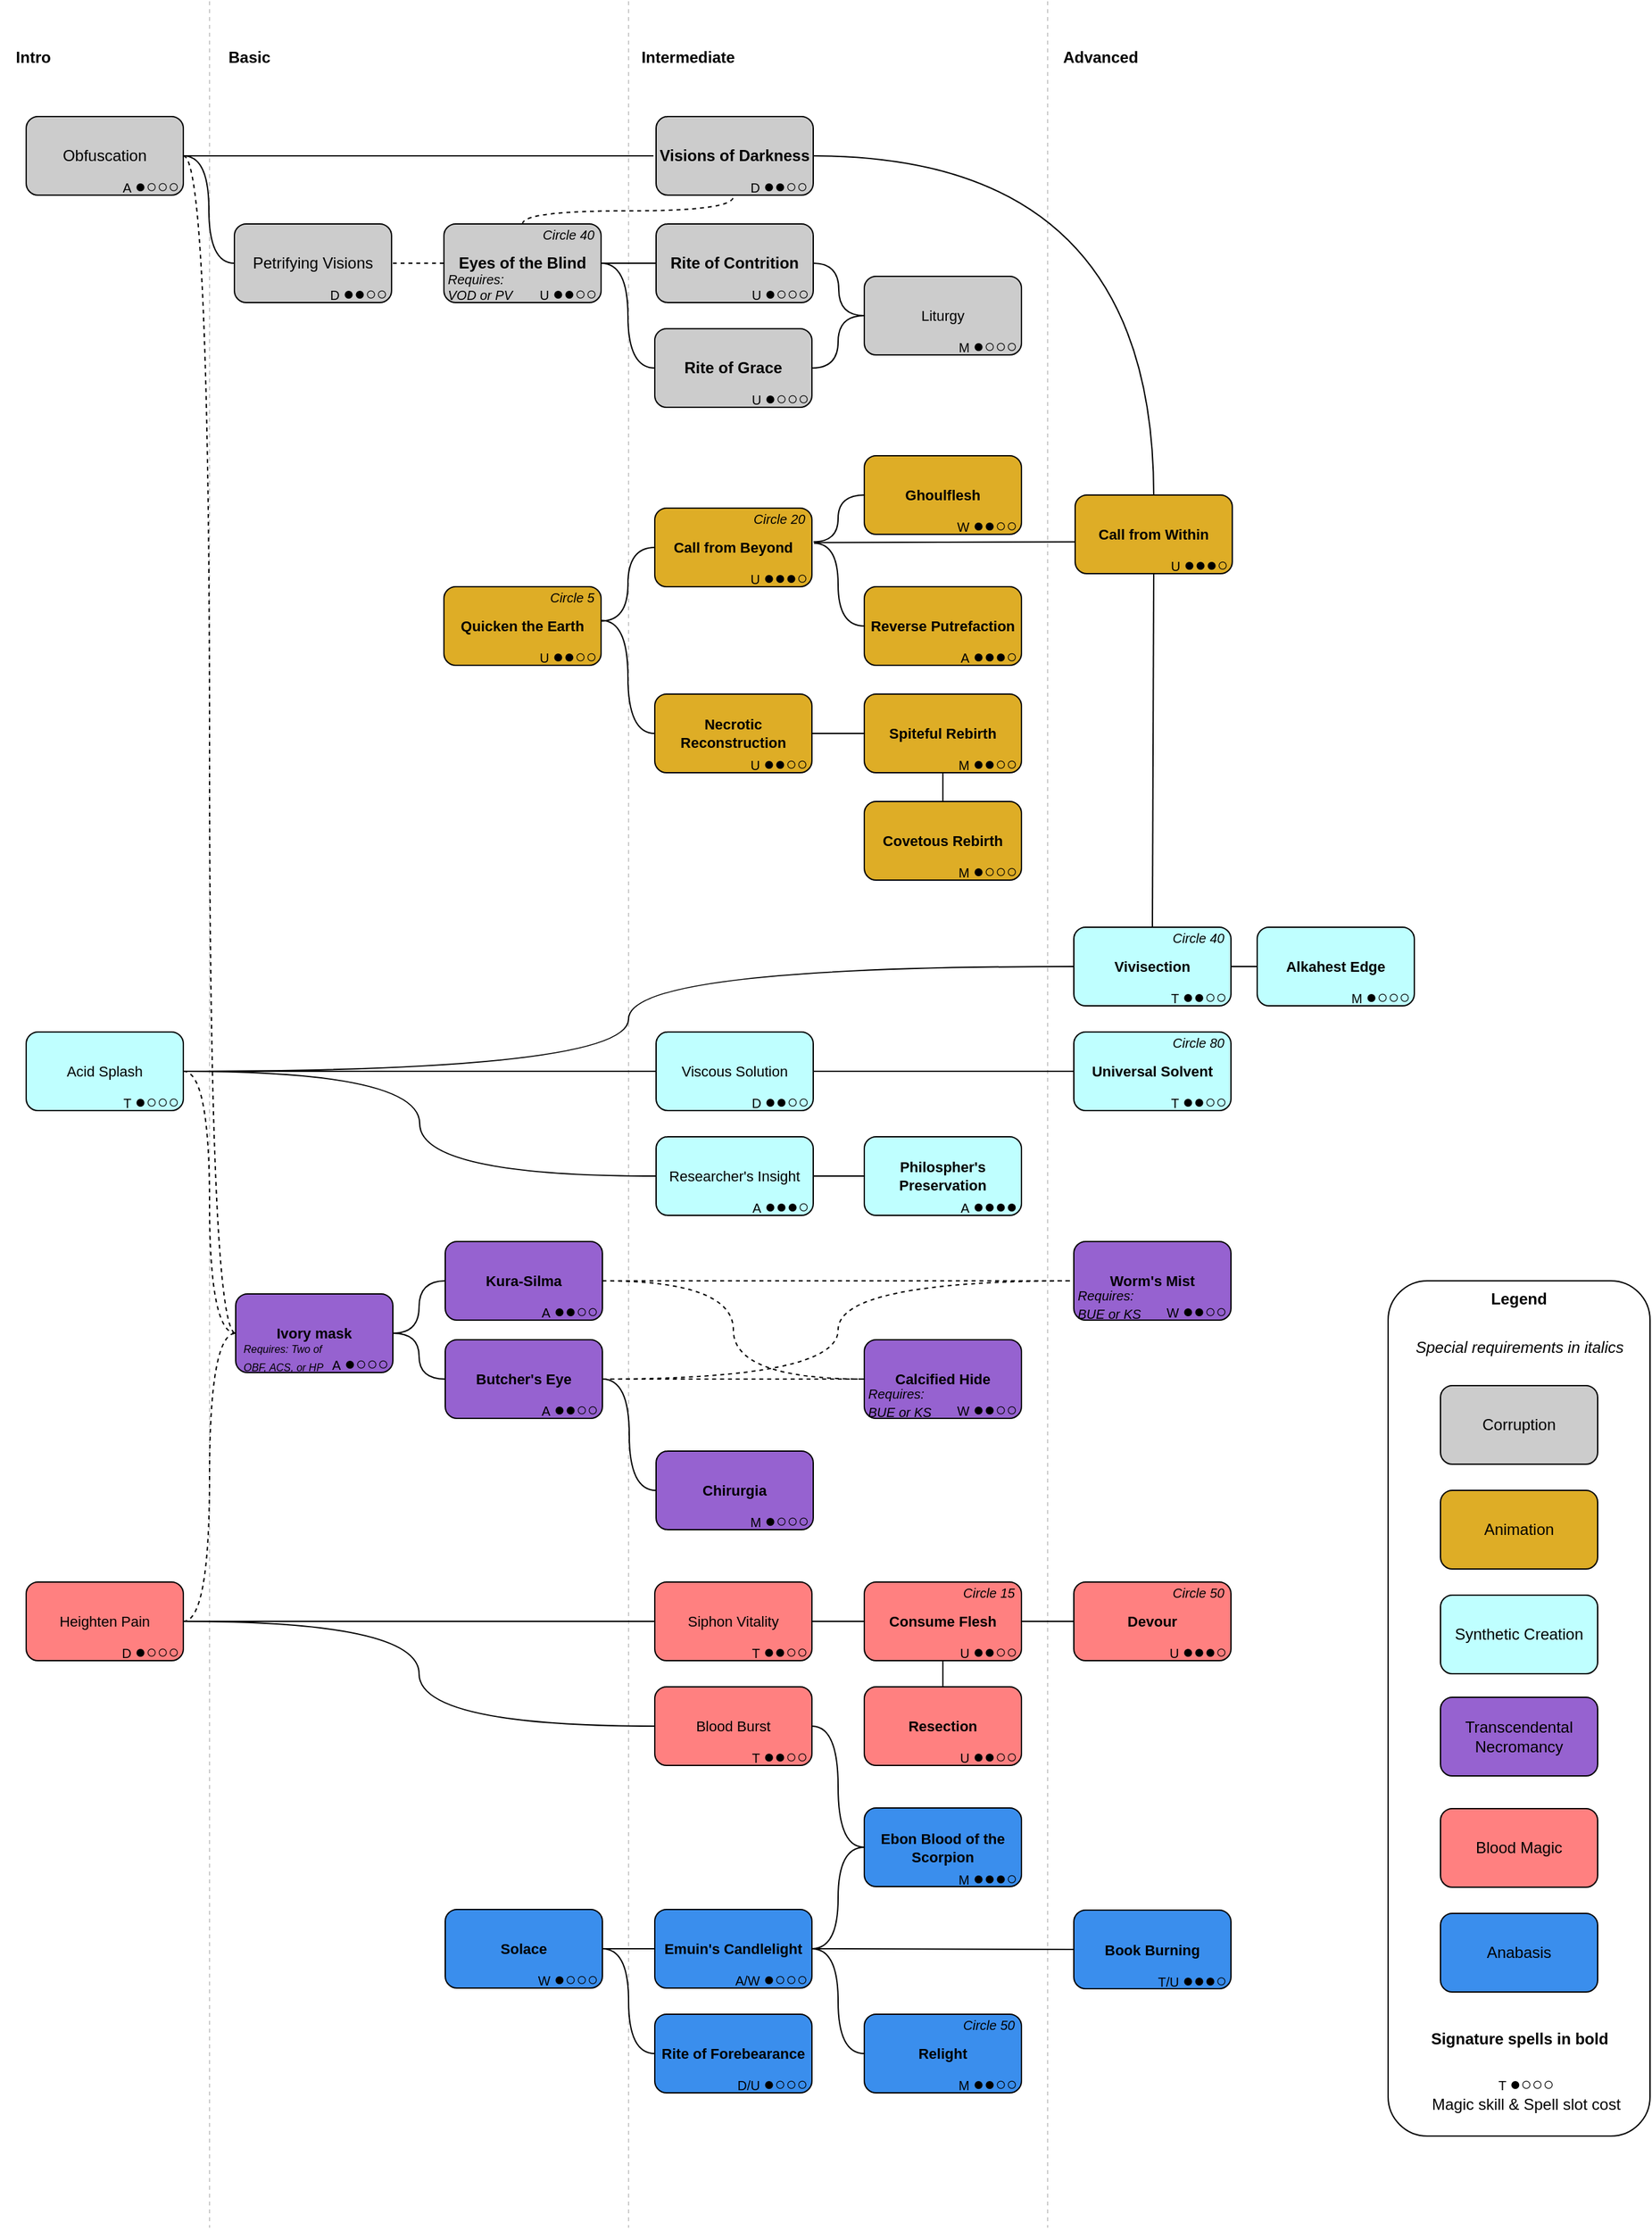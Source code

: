 <mxfile version="25.0.3">
  <diagram name="Page-1" id="FeEvy2p1AGuyqbEnBzWa">
    <mxGraphModel dx="2452" dy="3335" grid="1" gridSize="10" guides="1" tooltips="1" connect="1" arrows="1" fold="1" page="1" pageScale="1" pageWidth="1100" pageHeight="850" background="none" math="0" shadow="0">
      <root>
        <mxCell id="0" />
        <mxCell id="1" parent="0" />
        <mxCell id="0i_WqfY-Rk7737szvlj9-18" value="" style="endArrow=none;html=1;rounded=0;exitX=1;exitY=0.5;exitDx=0;exitDy=0;strokeColor=#FFFFFF;endFill=0;entryX=0;entryY=0.5;entryDx=0;entryDy=0;labelBackgroundColor=none;" parent="1" edge="1">
          <mxGeometry width="50" height="50" relative="1" as="geometry">
            <mxPoint x="-459" y="-2431.19" as="sourcePoint" />
            <mxPoint x="-259" y="-2431.19" as="targetPoint" />
          </mxGeometry>
        </mxCell>
        <mxCell id="0i_WqfY-Rk7737szvlj9-17" value="" style="endArrow=none;html=1;rounded=0;exitX=1;exitY=0.5;exitDx=0;exitDy=0;strokeColor=#FFFFFF;endFill=0;entryX=0;entryY=0.5;entryDx=0;entryDy=0;labelBackgroundColor=none;" parent="1" edge="1">
          <mxGeometry width="50" height="50" relative="1" as="geometry">
            <mxPoint x="-779" y="-2431.24" as="sourcePoint" />
            <mxPoint x="-579" y="-2431.24" as="targetPoint" />
          </mxGeometry>
        </mxCell>
        <mxCell id="R4217yQQA2lsA9HlF9bg-10" value="" style="endArrow=none;html=1;rounded=0;exitX=1;exitY=0.5;exitDx=0;exitDy=0;strokeColor=#FFFFFF;endFill=0;entryX=0;entryY=0.5;entryDx=0;entryDy=0;labelBackgroundColor=none;" parent="1" edge="1">
          <mxGeometry width="50" height="50" relative="1" as="geometry">
            <mxPoint x="-940" y="-2431" as="sourcePoint" />
            <mxPoint x="-900" y="-2431" as="targetPoint" />
          </mxGeometry>
        </mxCell>
        <mxCell id="8By_QkY793YM4N230Kt9-9" value="" style="html=1;rounded=0;strokeColor=#CCCCCC;strokeWidth=1;endArrow=none;endFill=0;dashed=1;labelBackgroundColor=none;" parent="1" edge="1">
          <mxGeometry width="100" relative="1" as="geometry">
            <mxPoint x="-920" y="-2550" as="sourcePoint" />
            <mxPoint x="-920" y="-850" as="targetPoint" />
          </mxGeometry>
        </mxCell>
        <mxCell id="8By_QkY793YM4N230Kt9-1" value="Obfuscation" style="rounded=1;whiteSpace=wrap;html=1;strokeColor=#000000;fillColor=#CCCCCC;fontColor=#000000;fontStyle=0;labelBackgroundColor=none;" parent="1" vertex="1">
          <mxGeometry x="-1060" y="-2462" width="120" height="60" as="geometry" />
        </mxCell>
        <mxCell id="8By_QkY793YM4N230Kt9-2" value="Petrifying Visions" style="rounded=1;whiteSpace=wrap;html=1;strokeColor=#000000;fillColor=#CCCCCC;fontColor=#000000;fontStyle=0;labelBackgroundColor=none;" parent="1" vertex="1">
          <mxGeometry x="-901" y="-2380" width="120" height="60" as="geometry" />
        </mxCell>
        <mxCell id="8By_QkY793YM4N230Kt9-3" value="Visions of Darkness" style="rounded=1;whiteSpace=wrap;html=1;strokeColor=#000000;fillColor=#CCCCCC;fontColor=#000000;fontStyle=1;labelBackgroundColor=none;" parent="1" vertex="1">
          <mxGeometry x="-579" y="-2462" width="120" height="60" as="geometry" />
        </mxCell>
        <mxCell id="8By_QkY793YM4N230Kt9-98" value="&lt;font style=&quot;font-size: 10px;&quot;&gt;A&amp;nbsp;&lt;/font&gt;&lt;font style=&quot;font-size: 14px;&quot;&gt;●○○○&lt;/font&gt;" style="text;html=1;align=right;verticalAlign=bottom;resizable=0;points=[];autosize=1;fontColor=#000000;spacing=0;spacingRight=4;spacingBottom=-2;labelBackgroundColor=none;" parent="1" vertex="1">
          <mxGeometry x="-1000" y="-2422" width="60" height="20" as="geometry" />
        </mxCell>
        <mxCell id="8By_QkY793YM4N230Kt9-99" value="&lt;font style=&quot;font-size: 10px;&quot;&gt;D&amp;nbsp;&lt;/font&gt;&lt;font style=&quot;font-size: 14px;&quot;&gt;●●○○&lt;/font&gt;" style="text;html=1;align=right;verticalAlign=bottom;resizable=0;points=[];autosize=1;fontColor=#000000;spacing=0;spacingRight=4;spacingBottom=-2;labelBackgroundColor=none;" parent="1" vertex="1">
          <mxGeometry x="-851" y="-2340" width="70" height="20" as="geometry" />
        </mxCell>
        <mxCell id="8By_QkY793YM4N230Kt9-100" value="&lt;font style=&quot;font-size: 10px;&quot;&gt;D &lt;/font&gt;&lt;font style=&quot;font-size: 14px;&quot;&gt;●●○○&lt;/font&gt;" style="text;html=1;align=right;verticalAlign=bottom;resizable=0;points=[];autosize=1;fontColor=#000000;spacing=0;spacingRight=4;spacingBottom=-2;labelBackgroundColor=none;" parent="1" vertex="1">
          <mxGeometry x="-530" y="-2422" width="70" height="20" as="geometry" />
        </mxCell>
        <mxCell id="8By_QkY793YM4N230Kt9-124" value="&lt;b&gt;Intro&lt;/b&gt;" style="text;html=1;align=center;verticalAlign=middle;resizable=0;points=[];autosize=1;strokeColor=none;fillColor=none;labelPosition=center;verticalLabelPosition=middle;fontColor=#000000;labelBackgroundColor=none;" parent="1" vertex="1">
          <mxGeometry x="-1080" y="-2522" width="50" height="30" as="geometry" />
        </mxCell>
        <mxCell id="8By_QkY793YM4N230Kt9-125" value="&lt;b&gt;Basic&lt;/b&gt;" style="text;html=1;align=center;verticalAlign=middle;resizable=0;points=[];autosize=1;strokeColor=none;fillColor=none;labelPosition=center;verticalLabelPosition=middle;fontColor=#000000;labelBackgroundColor=none;" parent="1" vertex="1">
          <mxGeometry x="-920" y="-2522" width="60" height="30" as="geometry" />
        </mxCell>
        <mxCell id="8By_QkY793YM4N230Kt9-126" value="&lt;b&gt;Intermediate&lt;br&gt;&lt;/b&gt;" style="text;html=1;align=center;verticalAlign=middle;resizable=0;points=[];autosize=1;strokeColor=none;fillColor=none;labelPosition=center;verticalLabelPosition=middle;fontColor=#000000;labelBackgroundColor=none;" parent="1" vertex="1">
          <mxGeometry x="-600" y="-2522" width="90" height="30" as="geometry" />
        </mxCell>
        <mxCell id="8By_QkY793YM4N230Kt9-127" value="&lt;b&gt;Advanced&lt;br&gt;&lt;/b&gt;" style="text;html=1;align=center;verticalAlign=middle;resizable=0;points=[];autosize=1;strokeColor=none;fillColor=none;labelPosition=center;verticalLabelPosition=middle;fontColor=#000000;labelBackgroundColor=none;" parent="1" vertex="1">
          <mxGeometry x="-280" y="-2522" width="80" height="30" as="geometry" />
        </mxCell>
        <mxCell id="8By_QkY793YM4N230Kt9-130" value="&lt;b style=&quot;color: rgb(0, 0, 0);&quot;&gt;Legend&lt;/b&gt;&lt;font color=&quot;#000000&quot;&gt;&lt;b&gt;&lt;br&gt;&lt;/b&gt;&lt;/font&gt;" style="rounded=1;whiteSpace=wrap;html=1;strokeColor=#000000;fillColor=none;verticalAlign=top;labelBackgroundColor=none;" parent="1" vertex="1">
          <mxGeometry x="-20" y="-1573" width="200" height="653" as="geometry" />
        </mxCell>
        <mxCell id="8By_QkY793YM4N230Kt9-131" value="Corruption" style="rounded=1;whiteSpace=wrap;html=1;strokeColor=default;fillColor=#CCCCCC;fontColor=#000000;labelBackgroundColor=none;" parent="1" vertex="1">
          <mxGeometry x="20" y="-1493" width="120" height="60" as="geometry" />
        </mxCell>
        <mxCell id="8By_QkY793YM4N230Kt9-133" value="Animation" style="rounded=1;whiteSpace=wrap;html=1;strokeColor=#000000;fillColor=#DEAD26;fontColor=#000000;labelBackgroundColor=none;" parent="1" vertex="1">
          <mxGeometry x="20" y="-1413" width="120" height="60" as="geometry" />
        </mxCell>
        <mxCell id="8By_QkY793YM4N230Kt9-134" value="Synthetic Creation" style="rounded=1;whiteSpace=wrap;html=1;strokeColor=#000000;fillColor=#BFFFFF;fontColor=#000000;labelBackgroundColor=none;" parent="1" vertex="1">
          <mxGeometry x="20" y="-1333" width="120" height="60" as="geometry" />
        </mxCell>
        <mxCell id="8By_QkY793YM4N230Kt9-136" value="&lt;font style=&quot;&quot;&gt;&lt;b style=&quot;font-size: 12px;&quot;&gt;Signature spells in bold&lt;/b&gt;&lt;br&gt;&lt;/font&gt;" style="text;html=1;align=center;verticalAlign=middle;resizable=0;points=[];autosize=1;strokeColor=none;fillColor=none;fontColor=#000000;labelBackgroundColor=none;" parent="1" vertex="1">
          <mxGeometry y="-1009" width="160" height="30" as="geometry" />
        </mxCell>
        <mxCell id="8By_QkY793YM4N230Kt9-150" value="&lt;font style=&quot;font-size: 12px;&quot; color=&quot;#000000&quot;&gt;&lt;i style=&quot;font-size: 12px;&quot;&gt;Special requirements in italics&lt;/i&gt;&lt;/font&gt;" style="text;html=1;align=center;verticalAlign=middle;resizable=0;points=[];autosize=1;strokeColor=none;fillColor=none;fontSize=12;labelBackgroundColor=none;" parent="1" vertex="1">
          <mxGeometry x="-10" y="-1537" width="180" height="30" as="geometry" />
        </mxCell>
        <mxCell id="J4q1xMHX7jqLUPQSf7GN-14" value="" style="html=1;rounded=0;strokeColor=#CCCCCC;strokeWidth=1;endArrow=none;endFill=0;dashed=1;labelBackgroundColor=none;" parent="1" edge="1">
          <mxGeometry width="100" relative="1" as="geometry">
            <mxPoint x="-600" y="-2550" as="sourcePoint" />
            <mxPoint x="-600" y="-850" as="targetPoint" />
          </mxGeometry>
        </mxCell>
        <mxCell id="J4q1xMHX7jqLUPQSf7GN-15" value="" style="html=1;rounded=0;strokeColor=#CCCCCC;strokeWidth=1;endArrow=none;endFill=0;dashed=1;exitX=0.633;exitY=0;exitDx=0;exitDy=0;exitPerimeter=0;labelBackgroundColor=none;" parent="1" edge="1">
          <mxGeometry width="100" relative="1" as="geometry">
            <mxPoint x="-280" y="-2550" as="sourcePoint" />
            <mxPoint x="-280" y="-850" as="targetPoint" />
          </mxGeometry>
        </mxCell>
        <mxCell id="CHL94sCa6Dml9rrqsUCZ-2" value="&lt;b&gt;Intro&lt;/b&gt;" style="text;html=1;align=center;verticalAlign=middle;resizable=0;points=[];autosize=1;strokeColor=none;fillColor=none;labelPosition=center;verticalLabelPosition=middle;fontColor=#FFFFFF;labelBackgroundColor=none;" parent="1" vertex="1">
          <mxGeometry x="-1080" y="-2512" width="50" height="30" as="geometry" />
        </mxCell>
        <mxCell id="CHL94sCa6Dml9rrqsUCZ-3" value="&lt;b&gt;Basic&lt;/b&gt;" style="text;html=1;align=center;verticalAlign=middle;resizable=0;points=[];autosize=1;strokeColor=none;fillColor=none;labelPosition=center;verticalLabelPosition=middle;fontColor=#FFFFFF;labelBackgroundColor=none;" parent="1" vertex="1">
          <mxGeometry x="-920" y="-2512" width="60" height="30" as="geometry" />
        </mxCell>
        <mxCell id="CHL94sCa6Dml9rrqsUCZ-4" value="&lt;b&gt;Intermediate&lt;br&gt;&lt;/b&gt;" style="text;html=1;align=center;verticalAlign=middle;resizable=0;points=[];autosize=1;strokeColor=none;fillColor=none;labelPosition=center;verticalLabelPosition=middle;fontColor=#FFFFFF;labelBackgroundColor=none;" parent="1" vertex="1">
          <mxGeometry x="-600" y="-2512" width="90" height="30" as="geometry" />
        </mxCell>
        <mxCell id="CHL94sCa6Dml9rrqsUCZ-5" value="&lt;b&gt;Advanced&lt;br&gt;&lt;/b&gt;" style="text;html=1;align=center;verticalAlign=middle;resizable=0;points=[];autosize=1;strokeColor=none;fillColor=none;labelPosition=center;verticalLabelPosition=middle;fontColor=#FFFFFF;labelBackgroundColor=none;" parent="1" vertex="1">
          <mxGeometry x="-280" y="-2512" width="80" height="30" as="geometry" />
        </mxCell>
        <mxCell id="CHL94sCa6Dml9rrqsUCZ-14" value="&lt;b&gt;Intro&lt;/b&gt;" style="text;html=1;align=center;verticalAlign=middle;resizable=0;points=[];autosize=1;strokeColor=none;fillColor=none;labelPosition=center;verticalLabelPosition=middle;fontColor=#FFFFFF;labelBackgroundColor=none;" parent="1" vertex="1">
          <mxGeometry x="-1080" y="-2512" width="50" height="30" as="geometry" />
        </mxCell>
        <mxCell id="CHL94sCa6Dml9rrqsUCZ-15" value="&lt;b&gt;Basic&lt;/b&gt;" style="text;html=1;align=center;verticalAlign=middle;resizable=0;points=[];autosize=1;strokeColor=none;fillColor=none;labelPosition=center;verticalLabelPosition=middle;fontColor=#FFFFFF;labelBackgroundColor=none;" parent="1" vertex="1">
          <mxGeometry x="-920" y="-2512" width="60" height="30" as="geometry" />
        </mxCell>
        <mxCell id="CHL94sCa6Dml9rrqsUCZ-17" value="&lt;b&gt;Advanced&lt;br&gt;&lt;/b&gt;" style="text;html=1;align=center;verticalAlign=middle;resizable=0;points=[];autosize=1;strokeColor=none;fillColor=none;labelPosition=center;verticalLabelPosition=middle;fontColor=#FFFFFF;labelBackgroundColor=none;" parent="1" vertex="1">
          <mxGeometry x="-280" y="-2512" width="80" height="30" as="geometry" />
        </mxCell>
        <mxCell id="Sw0A1otwbw1RRHu9e6Gp-9" value="&lt;font style=&quot;font-size: 12px;&quot; color=&quot;#ffffff&quot;&gt;&lt;i style=&quot;font-size: 12px;&quot;&gt;Special requirements in italics&lt;/i&gt;&lt;/font&gt;" style="text;html=1;align=center;verticalAlign=middle;resizable=0;points=[];autosize=1;strokeColor=none;fillColor=none;fontSize=12;labelBackgroundColor=none;" parent="1" vertex="1">
          <mxGeometry x="-10" y="-1525" width="180" height="30" as="geometry" />
        </mxCell>
        <mxCell id="Sw0A1otwbw1RRHu9e6Gp-12" value="&lt;font style=&quot;&quot; color=&quot;#ffffff&quot;&gt;&lt;font style=&quot;font-size: 10px;&quot;&gt;T &lt;/font&gt;&lt;font style=&quot;font-size: 14px;&quot;&gt;●○○○&lt;/font&gt;&lt;br&gt;&lt;font style=&quot;font-size: 12px;&quot;&gt;Magic skill &amp;amp; Spell slot cost&lt;/font&gt;&lt;/font&gt;" style="text;html=1;align=center;verticalAlign=middle;resizable=0;points=[];autosize=1;strokeColor=none;fillColor=none;fontColor=#000000;labelBackgroundColor=none;" parent="1" vertex="1">
          <mxGeometry y="-1203" width="170" height="40" as="geometry" />
        </mxCell>
        <mxCell id="Sw0A1otwbw1RRHu9e6Gp-14" value="&lt;font style=&quot;&quot;&gt;&lt;b style=&quot;font-size: 12px;&quot;&gt;&lt;font color=&quot;#ffffff&quot;&gt;Signature spells in bold&lt;/font&gt;&lt;/b&gt;&lt;br&gt;&lt;/font&gt;" style="text;html=1;align=center;verticalAlign=middle;resizable=0;points=[];autosize=1;strokeColor=none;fillColor=none;fontColor=#000000;labelBackgroundColor=none;" parent="1" vertex="1">
          <mxGeometry y="-996" width="160" height="30" as="geometry" />
        </mxCell>
        <mxCell id="Sw0A1otwbw1RRHu9e6Gp-15" value="&lt;font style=&quot;&quot;&gt;&lt;font style=&quot;font-size: 10px;&quot;&gt;T &lt;/font&gt;&lt;font style=&quot;font-size: 14px;&quot;&gt;●○○○&lt;/font&gt;&lt;br&gt;&lt;font style=&quot;font-size: 12px;&quot;&gt;Magic skill &amp;amp; Spell slot cost&lt;/font&gt;&lt;/font&gt;" style="text;html=1;align=center;verticalAlign=middle;resizable=0;points=[];autosize=1;strokeColor=none;fillColor=none;fontColor=#000000;labelBackgroundColor=none;" parent="1" vertex="1">
          <mxGeometry y="-973" width="170" height="40" as="geometry" />
        </mxCell>
        <mxCell id="eg2xaZfrYDTzJc7Hqczu-8" value="Eyes of the Blind" style="rounded=1;whiteSpace=wrap;html=1;strokeColor=#000000;fillColor=#CCCCCC;fontColor=#000000;fontStyle=1;labelBackgroundColor=none;" parent="1" vertex="1">
          <mxGeometry x="-741" y="-2380" width="120" height="60" as="geometry" />
        </mxCell>
        <mxCell id="eg2xaZfrYDTzJc7Hqczu-9" value="&lt;font style=&quot;font-size: 10px;&quot;&gt;U&amp;nbsp;&lt;/font&gt;&lt;font style=&quot;font-size: 14px;&quot;&gt;●●○○&lt;/font&gt;" style="text;html=1;align=right;verticalAlign=bottom;resizable=0;points=[];autosize=1;fontColor=#000000;spacing=0;spacingRight=4;spacingBottom=-2;labelBackgroundColor=none;" parent="1" vertex="1">
          <mxGeometry x="-691" y="-2340" width="70" height="20" as="geometry" />
        </mxCell>
        <mxCell id="eg2xaZfrYDTzJc7Hqczu-11" value="" style="endArrow=none;html=1;rounded=0;curved=1;exitX=1;exitY=0.5;exitDx=0;exitDy=0;entryX=0;entryY=0.5;entryDx=0;entryDy=0;labelBackgroundColor=none;" parent="1" source="8By_QkY793YM4N230Kt9-1" edge="1">
          <mxGeometry width="50" height="50" relative="1" as="geometry">
            <mxPoint x="-890" y="-2422" as="sourcePoint" />
            <mxPoint x="-581" y="-2432" as="targetPoint" />
          </mxGeometry>
        </mxCell>
        <mxCell id="eg2xaZfrYDTzJc7Hqczu-12" value="" style="endArrow=none;html=1;rounded=0;curved=1;exitX=1;exitY=0.5;exitDx=0;exitDy=0;entryX=0;entryY=0.5;entryDx=0;entryDy=0;edgeStyle=orthogonalEdgeStyle;labelBackgroundColor=none;" parent="1" source="8By_QkY793YM4N230Kt9-1" target="8By_QkY793YM4N230Kt9-2" edge="1">
          <mxGeometry width="50" height="50" relative="1" as="geometry">
            <mxPoint x="-710" y="-2260" as="sourcePoint" />
            <mxPoint x="-660" y="-2310" as="targetPoint" />
          </mxGeometry>
        </mxCell>
        <mxCell id="eg2xaZfrYDTzJc7Hqczu-13" value="" style="endArrow=none;html=1;rounded=0;curved=1;entryX=0.5;entryY=1;entryDx=0;entryDy=0;exitX=0.5;exitY=0;exitDx=0;exitDy=0;edgeStyle=orthogonalEdgeStyle;dashed=1;labelBackgroundColor=none;" parent="1" source="eg2xaZfrYDTzJc7Hqczu-8" edge="1">
          <mxGeometry width="50" height="50" relative="1" as="geometry">
            <mxPoint x="-700" y="-2250" as="sourcePoint" />
            <mxPoint x="-520" y="-2401" as="targetPoint" />
          </mxGeometry>
        </mxCell>
        <mxCell id="eg2xaZfrYDTzJc7Hqczu-14" value="" style="endArrow=none;html=1;rounded=0;curved=1;edgeStyle=orthogonalEdgeStyle;dashed=1;labelBackgroundColor=none;" parent="1" edge="1">
          <mxGeometry width="50" height="50" relative="1" as="geometry">
            <mxPoint x="-780" y="-2350" as="sourcePoint" />
            <mxPoint x="-740" y="-2350" as="targetPoint" />
          </mxGeometry>
        </mxCell>
        <mxCell id="eg2xaZfrYDTzJc7Hqczu-15" value="Rite of Contrition" style="rounded=1;whiteSpace=wrap;html=1;strokeColor=#000000;fillColor=#CCCCCC;fontColor=#000000;fontStyle=1;labelBackgroundColor=none;" parent="1" vertex="1">
          <mxGeometry x="-579" y="-2380" width="120" height="60" as="geometry" />
        </mxCell>
        <mxCell id="eg2xaZfrYDTzJc7Hqczu-16" value="&lt;font style=&quot;font-size: 10px;&quot;&gt;U&amp;nbsp;&lt;/font&gt;&lt;font style=&quot;font-size: 14px;&quot;&gt;●○○○&lt;/font&gt;" style="text;html=1;align=right;verticalAlign=bottom;resizable=0;points=[];autosize=1;fontColor=#000000;spacing=0;spacingRight=4;spacingBottom=-2;labelBackgroundColor=none;" parent="1" vertex="1">
          <mxGeometry x="-529" y="-2340" width="70" height="20" as="geometry" />
        </mxCell>
        <mxCell id="eg2xaZfrYDTzJc7Hqczu-17" value="Rite of Grace" style="rounded=1;whiteSpace=wrap;html=1;strokeColor=#000000;fillColor=#CCCCCC;fontColor=#000000;fontStyle=1;labelBackgroundColor=none;" parent="1" vertex="1">
          <mxGeometry x="-580" y="-2300" width="120" height="60" as="geometry" />
        </mxCell>
        <mxCell id="eg2xaZfrYDTzJc7Hqczu-18" value="&lt;font style=&quot;font-size: 10px;&quot;&gt;U &lt;/font&gt;&lt;font style=&quot;font-size: 14px;&quot;&gt;●○○○&lt;/font&gt;" style="text;html=1;align=right;verticalAlign=bottom;resizable=0;points=[];autosize=1;fontColor=#000000;spacing=0;spacingRight=4;spacingBottom=-2;labelBackgroundColor=none;" parent="1" vertex="1">
          <mxGeometry x="-529" y="-2260" width="70" height="20" as="geometry" />
        </mxCell>
        <mxCell id="eg2xaZfrYDTzJc7Hqczu-19" value="" style="endArrow=none;html=1;rounded=0;curved=1;edgeStyle=orthogonalEdgeStyle;exitX=0;exitY=0.5;exitDx=0;exitDy=0;entryX=1;entryY=0.5;entryDx=0;entryDy=0;labelBackgroundColor=none;" parent="1" source="eg2xaZfrYDTzJc7Hqczu-17" target="eg2xaZfrYDTzJc7Hqczu-8" edge="1">
          <mxGeometry width="50" height="50" relative="1" as="geometry">
            <mxPoint x="-620" y="-2350" as="sourcePoint" />
            <mxPoint x="-620" y="-2350" as="targetPoint" />
          </mxGeometry>
        </mxCell>
        <mxCell id="eg2xaZfrYDTzJc7Hqczu-20" value="" style="endArrow=none;html=1;rounded=0;strokeColor=default;align=center;verticalAlign=middle;fontFamily=Helvetica;fontSize=11;fontColor=default;labelBackgroundColor=none;edgeStyle=orthogonalEdgeStyle;curved=1;exitX=1;exitY=0.5;exitDx=0;exitDy=0;entryX=0;entryY=0.5;entryDx=0;entryDy=0;" parent="1" source="eg2xaZfrYDTzJc7Hqczu-8" target="eg2xaZfrYDTzJc7Hqczu-15" edge="1">
          <mxGeometry width="50" height="50" relative="1" as="geometry">
            <mxPoint x="-600" y="-2270" as="sourcePoint" />
            <mxPoint x="-550" y="-2320" as="targetPoint" />
          </mxGeometry>
        </mxCell>
        <mxCell id="eg2xaZfrYDTzJc7Hqczu-28" value="&lt;font style=&quot;font-size: 10px;&quot; color=&quot;#000000&quot;&gt;&lt;i style=&quot;font-size: 10px;&quot;&gt;Requires:&lt;/i&gt;&lt;/font&gt;&lt;div&gt;&lt;font style=&quot;font-size: 10px;&quot; color=&quot;#000000&quot;&gt;&lt;i style=&quot;font-size: 10px;&quot;&gt;VOD&amp;nbsp;&lt;/i&gt;&lt;/font&gt;&lt;i style=&quot;&quot;&gt;or PV&lt;/i&gt;&lt;/div&gt;" style="text;html=1;align=left;verticalAlign=middle;resizable=0;points=[];autosize=1;strokeColor=none;fillColor=none;fontSize=10;labelBackgroundColor=none;" parent="1" vertex="1">
          <mxGeometry x="-740" y="-2352" width="70" height="40" as="geometry" />
        </mxCell>
        <mxCell id="eg2xaZfrYDTzJc7Hqczu-31" value="&lt;font style=&quot;font-size: 10px;&quot; color=&quot;#000000&quot;&gt;&lt;i style=&quot;font-size: 10px;&quot;&gt;Circle 40&lt;/i&gt;&lt;/font&gt;" style="text;html=1;align=right;verticalAlign=middle;resizable=0;points=[];autosize=1;strokeColor=none;fillColor=none;fontSize=10;labelBackgroundColor=none;" parent="1" vertex="1">
          <mxGeometry x="-685" y="-2387" width="60" height="30" as="geometry" />
        </mxCell>
        <mxCell id="eg2xaZfrYDTzJc7Hqczu-42" value="&lt;span style=&quot;font-weight: normal;&quot;&gt;Liturgy&lt;/span&gt;" style="rounded=1;whiteSpace=wrap;html=1;strokeColor=default;fillColor=#CCCCCC;fontColor=#000000;fontStyle=1;fontFamily=Helvetica;fontSize=11;labelBackgroundColor=none;" parent="1" vertex="1">
          <mxGeometry x="-420" y="-2340" width="120" height="60" as="geometry" />
        </mxCell>
        <mxCell id="eg2xaZfrYDTzJc7Hqczu-46" value="&lt;font style=&quot;font-size: 10px;&quot;&gt;M&amp;nbsp;&lt;/font&gt;&lt;font style=&quot;font-size: 14px;&quot;&gt;●○○○&lt;/font&gt;" style="text;html=1;align=right;verticalAlign=bottom;resizable=0;points=[];autosize=1;fontColor=#000000;spacing=0;spacingRight=4;spacingBottom=-2;labelBackgroundColor=none;" parent="1" vertex="1">
          <mxGeometry x="-370" y="-2300" width="70" height="20" as="geometry" />
        </mxCell>
        <mxCell id="eg2xaZfrYDTzJc7Hqczu-47" value="" style="endArrow=none;html=1;rounded=0;strokeColor=default;align=center;verticalAlign=middle;fontFamily=Helvetica;fontSize=11;fontColor=default;labelBackgroundColor=none;edgeStyle=orthogonalEdgeStyle;curved=1;entryX=0;entryY=0.5;entryDx=0;entryDy=0;exitX=1;exitY=0.5;exitDx=0;exitDy=0;" parent="1" source="eg2xaZfrYDTzJc7Hqczu-17" target="eg2xaZfrYDTzJc7Hqczu-42" edge="1">
          <mxGeometry width="50" height="50" relative="1" as="geometry">
            <mxPoint x="-720" y="-2180" as="sourcePoint" />
            <mxPoint x="-670" y="-2230" as="targetPoint" />
          </mxGeometry>
        </mxCell>
        <mxCell id="eg2xaZfrYDTzJc7Hqczu-48" value="" style="endArrow=none;html=1;rounded=0;strokeColor=default;align=center;verticalAlign=middle;fontFamily=Helvetica;fontSize=11;fontColor=default;labelBackgroundColor=none;edgeStyle=orthogonalEdgeStyle;curved=1;entryX=0;entryY=0.5;entryDx=0;entryDy=0;exitX=1;exitY=0.5;exitDx=0;exitDy=0;" parent="1" source="eg2xaZfrYDTzJc7Hqczu-15" target="eg2xaZfrYDTzJc7Hqczu-42" edge="1">
          <mxGeometry width="50" height="50" relative="1" as="geometry">
            <mxPoint x="-710" y="-2170" as="sourcePoint" />
            <mxPoint x="-660" y="-2220" as="targetPoint" />
          </mxGeometry>
        </mxCell>
        <mxCell id="00F6EFA50dviSRzl4qSe-29" value="" style="endArrow=none;html=1;rounded=0;exitX=0.998;exitY=0.437;exitDx=0;exitDy=0;exitPerimeter=0;entryX=0;entryY=0.5;entryDx=0;entryDy=0;edgeStyle=orthogonalEdgeStyle;curved=1;" edge="1" parent="1" source="00F6EFA50dviSRzl4qSe-2" target="00F6EFA50dviSRzl4qSe-10">
          <mxGeometry width="50" height="50" relative="1" as="geometry">
            <mxPoint x="-450" y="-2070" as="sourcePoint" />
            <mxPoint x="-400" y="-2120" as="targetPoint" />
          </mxGeometry>
        </mxCell>
        <mxCell id="00F6EFA50dviSRzl4qSe-30" value="" style="endArrow=none;html=1;rounded=0;strokeColor=default;align=center;verticalAlign=middle;fontFamily=Helvetica;fontSize=11;fontColor=default;labelBackgroundColor=default;edgeStyle=orthogonalEdgeStyle;curved=1;exitX=1.002;exitY=0.429;exitDx=0;exitDy=0;exitPerimeter=0;entryX=0;entryY=0.5;entryDx=0;entryDy=0;" edge="1" parent="1" source="00F6EFA50dviSRzl4qSe-2" target="00F6EFA50dviSRzl4qSe-6">
          <mxGeometry width="50" height="50" relative="1" as="geometry">
            <mxPoint x="-450" y="-2070" as="sourcePoint" />
            <mxPoint x="-400" y="-2120" as="targetPoint" />
          </mxGeometry>
        </mxCell>
        <mxCell id="00F6EFA50dviSRzl4qSe-31" value="" style="endArrow=none;html=1;rounded=0;strokeColor=default;align=center;verticalAlign=middle;fontFamily=Helvetica;fontSize=11;fontColor=default;labelBackgroundColor=default;edgeStyle=orthogonalEdgeStyle;curved=1;exitX=1;exitY=0.5;exitDx=0;exitDy=0;entryX=0;entryY=0.5;entryDx=0;entryDy=0;" edge="1" parent="1" source="00F6EFA50dviSRzl4qSe-6" target="00F6EFA50dviSRzl4qSe-17">
          <mxGeometry width="50" height="50" relative="1" as="geometry">
            <mxPoint x="-450" y="-2070" as="sourcePoint" />
            <mxPoint x="-400" y="-2120" as="targetPoint" />
          </mxGeometry>
        </mxCell>
        <mxCell id="00F6EFA50dviSRzl4qSe-32" value="" style="endArrow=none;html=1;rounded=0;strokeColor=default;align=center;verticalAlign=middle;fontFamily=Helvetica;fontSize=11;fontColor=default;labelBackgroundColor=default;edgeStyle=orthogonalEdgeStyle;curved=1;exitX=0.5;exitY=1;exitDx=0;exitDy=0;entryX=0.5;entryY=0;entryDx=0;entryDy=0;" edge="1" parent="1" source="00F6EFA50dviSRzl4qSe-17" target="00F6EFA50dviSRzl4qSe-14">
          <mxGeometry width="50" height="50" relative="1" as="geometry">
            <mxPoint x="-450" y="-1981" as="sourcePoint" />
            <mxPoint x="-410" y="-1981" as="targetPoint" />
          </mxGeometry>
        </mxCell>
        <mxCell id="00F6EFA50dviSRzl4qSe-33" value="" style="endArrow=none;html=1;rounded=0;strokeColor=default;align=center;verticalAlign=middle;fontFamily=Helvetica;fontSize=11;fontColor=default;labelBackgroundColor=default;edgeStyle=orthogonalEdgeStyle;curved=1;entryX=1.01;entryY=0.429;entryDx=0;entryDy=0;entryPerimeter=0;exitX=0;exitY=0.5;exitDx=0;exitDy=0;" edge="1" parent="1" source="00F6EFA50dviSRzl4qSe-23" target="00F6EFA50dviSRzl4qSe-10">
          <mxGeometry width="50" height="50" relative="1" as="geometry">
            <mxPoint x="-450" y="-2070" as="sourcePoint" />
            <mxPoint x="-400" y="-2120" as="targetPoint" />
          </mxGeometry>
        </mxCell>
        <mxCell id="00F6EFA50dviSRzl4qSe-34" value="" style="endArrow=none;html=1;rounded=0;strokeColor=default;align=center;verticalAlign=middle;fontFamily=Helvetica;fontSize=11;fontColor=default;labelBackgroundColor=default;edgeStyle=orthogonalEdgeStyle;curved=1;entryX=1.013;entryY=0.445;entryDx=0;entryDy=0;entryPerimeter=0;exitX=0;exitY=0.5;exitDx=0;exitDy=0;" edge="1" parent="1" source="00F6EFA50dviSRzl4qSe-20" target="00F6EFA50dviSRzl4qSe-10">
          <mxGeometry width="50" height="50" relative="1" as="geometry">
            <mxPoint x="-410" y="-2163" as="sourcePoint" />
            <mxPoint x="-449" y="-2127" as="targetPoint" />
          </mxGeometry>
        </mxCell>
        <mxCell id="00F6EFA50dviSRzl4qSe-35" value="" style="endArrow=none;html=1;rounded=0;strokeColor=default;align=center;verticalAlign=middle;fontFamily=Helvetica;fontSize=11;fontColor=default;labelBackgroundColor=default;edgeStyle=orthogonalEdgeStyle;curved=1;entryX=1.021;entryY=0.437;entryDx=0;entryDy=0;entryPerimeter=0;exitX=-0.002;exitY=0.596;exitDx=0;exitDy=0;exitPerimeter=0;" edge="1" parent="1" source="00F6EFA50dviSRzl4qSe-26" target="00F6EFA50dviSRzl4qSe-10">
          <mxGeometry width="50" height="50" relative="1" as="geometry">
            <mxPoint x="-410" y="-2063" as="sourcePoint" />
            <mxPoint x="-448" y="-2126" as="targetPoint" />
          </mxGeometry>
        </mxCell>
        <mxCell id="00F6EFA50dviSRzl4qSe-23" value="Ghoulflesh" style="rounded=1;whiteSpace=wrap;html=1;strokeColor=#000000;fillColor=#DEAD26;fontColor=#000000;fontStyle=1;fontFamily=Helvetica;fontSize=11;labelBackgroundColor=none;container=0;" vertex="1" parent="1">
          <mxGeometry x="-420" y="-2203" width="120" height="60" as="geometry" />
        </mxCell>
        <mxCell id="00F6EFA50dviSRzl4qSe-24" value="&lt;font style=&quot;font-size: 10px;&quot;&gt;W&amp;nbsp;&lt;/font&gt;&lt;span style=&quot;font-size: 14px;&quot;&gt;●&lt;/span&gt;&lt;span style=&quot;font-size: 14px;&quot;&gt;●&lt;/span&gt;&lt;span style=&quot;font-size: 14px;&quot;&gt;○&lt;/span&gt;&lt;span style=&quot;font-size: 14px;&quot;&gt;○&lt;/span&gt;" style="text;html=1;align=right;verticalAlign=bottom;resizable=0;points=[];autosize=1;fontColor=default;spacing=0;spacingRight=4;spacingBottom=-2;fontFamily=Helvetica;fontSize=11;labelBackgroundColor=none;container=0;" vertex="1" parent="1">
          <mxGeometry x="-370" y="-2163" width="70" height="20" as="geometry" />
        </mxCell>
        <mxCell id="00F6EFA50dviSRzl4qSe-2" value="Quicken the Earth" style="rounded=1;whiteSpace=wrap;html=1;strokeColor=#000000;fillColor=#DEAD26;fontColor=#000000;fontStyle=1;fontFamily=Helvetica;fontSize=11;labelBackgroundColor=none;container=0;" vertex="1" parent="1">
          <mxGeometry x="-741" y="-2103" width="120" height="60" as="geometry" />
        </mxCell>
        <mxCell id="00F6EFA50dviSRzl4qSe-3" value="&lt;font style=&quot;font-size: 10px;&quot;&gt;U&amp;nbsp;&lt;/font&gt;&lt;span style=&quot;font-size: 14px;&quot;&gt;●&lt;/span&gt;&lt;span style=&quot;font-size: 14px;&quot;&gt;●&lt;/span&gt;&lt;span style=&quot;font-size: 14px;&quot;&gt;○&lt;/span&gt;&lt;span style=&quot;font-size: 14px;&quot;&gt;○&lt;/span&gt;" style="text;html=1;align=right;verticalAlign=bottom;resizable=0;points=[];autosize=1;fontColor=default;spacing=0;spacingRight=4;spacingBottom=-2;fontFamily=Helvetica;fontSize=11;labelBackgroundColor=none;container=0;" vertex="1" parent="1">
          <mxGeometry x="-691" y="-2063" width="70" height="20" as="geometry" />
        </mxCell>
        <mxCell id="00F6EFA50dviSRzl4qSe-4" value="&lt;font color=&quot;#000000&quot; style=&quot;font-size: 10px;&quot;&gt;&lt;i style=&quot;font-size: 10px;&quot;&gt;Circle 5&lt;/i&gt;&lt;/font&gt;" style="text;html=1;align=right;verticalAlign=middle;resizable=0;points=[];autosize=1;strokeColor=none;fillColor=none;fontSize=11;fontFamily=Helvetica;fontColor=default;labelBackgroundColor=none;container=0;" vertex="1" parent="1">
          <mxGeometry x="-685" y="-2110" width="60" height="30" as="geometry" />
        </mxCell>
        <mxCell id="00F6EFA50dviSRzl4qSe-6" value="Necrotic Reconstruction" style="rounded=1;whiteSpace=wrap;html=1;strokeColor=#000000;fillColor=#DEAD26;fontColor=#000000;fontStyle=1;fontFamily=Helvetica;fontSize=11;labelBackgroundColor=none;container=0;" vertex="1" parent="1">
          <mxGeometry x="-580" y="-2021" width="120" height="60" as="geometry" />
        </mxCell>
        <mxCell id="00F6EFA50dviSRzl4qSe-7" value="&lt;font style=&quot;font-size: 10px;&quot;&gt;U&amp;nbsp;&lt;/font&gt;&lt;span style=&quot;font-size: 14px;&quot;&gt;●&lt;/span&gt;&lt;span style=&quot;font-size: 14px;&quot;&gt;●&lt;/span&gt;&lt;span style=&quot;font-size: 14px;&quot;&gt;○&lt;/span&gt;&lt;span style=&quot;font-size: 14px;&quot;&gt;○&lt;/span&gt;" style="text;html=1;align=right;verticalAlign=bottom;resizable=0;points=[];autosize=1;fontColor=default;spacing=0;spacingRight=4;spacingBottom=-2;fontFamily=Helvetica;fontSize=11;labelBackgroundColor=none;container=0;" vertex="1" parent="1">
          <mxGeometry x="-530" y="-1981" width="70" height="20" as="geometry" />
        </mxCell>
        <mxCell id="00F6EFA50dviSRzl4qSe-10" value="Call from Beyond" style="rounded=1;whiteSpace=wrap;html=1;strokeColor=#000000;fillColor=#DEAD26;fontColor=#000000;fontStyle=1;fontFamily=Helvetica;fontSize=11;labelBackgroundColor=none;container=0;" vertex="1" parent="1">
          <mxGeometry x="-580" y="-2163" width="120" height="60" as="geometry" />
        </mxCell>
        <mxCell id="00F6EFA50dviSRzl4qSe-11" value="&lt;font style=&quot;font-size: 10px;&quot;&gt;U&amp;nbsp;&lt;/font&gt;&lt;span style=&quot;font-size: 14px;&quot;&gt;●&lt;/span&gt;&lt;span style=&quot;font-size: 14px;&quot;&gt;●&lt;/span&gt;&lt;span style=&quot;font-size: 14px;&quot;&gt;●&lt;/span&gt;&lt;span style=&quot;font-size: 14px;&quot;&gt;○&lt;/span&gt;" style="text;html=1;align=right;verticalAlign=bottom;resizable=0;points=[];autosize=1;fontColor=default;spacing=0;spacingRight=4;spacingBottom=-2;fontFamily=Helvetica;fontSize=11;labelBackgroundColor=none;container=0;" vertex="1" parent="1">
          <mxGeometry x="-530" y="-2123" width="70" height="20" as="geometry" />
        </mxCell>
        <mxCell id="00F6EFA50dviSRzl4qSe-12" value="&lt;font color=&quot;#000000&quot; style=&quot;font-size: 10px;&quot;&gt;&lt;i style=&quot;font-size: 10px;&quot;&gt;Circle 20&lt;/i&gt;&lt;/font&gt;" style="text;html=1;align=right;verticalAlign=middle;resizable=0;points=[];autosize=1;strokeColor=none;fillColor=none;fontSize=11;fontFamily=Helvetica;fontColor=default;labelBackgroundColor=none;container=0;" vertex="1" parent="1">
          <mxGeometry x="-524" y="-2170" width="60" height="30" as="geometry" />
        </mxCell>
        <mxCell id="00F6EFA50dviSRzl4qSe-14" value="Covetous Rebirth" style="rounded=1;whiteSpace=wrap;html=1;strokeColor=#000000;fillColor=#DEAD26;fontColor=#000000;fontStyle=1;fontFamily=Helvetica;fontSize=11;labelBackgroundColor=none;container=0;" vertex="1" parent="1">
          <mxGeometry x="-420" y="-1939" width="120" height="60" as="geometry" />
        </mxCell>
        <mxCell id="00F6EFA50dviSRzl4qSe-15" value="&lt;font style=&quot;font-size: 10px;&quot;&gt;M&amp;nbsp;&lt;/font&gt;&lt;font style=&quot;font-size: 14px;&quot;&gt;●&lt;/font&gt;&lt;span style=&quot;font-size: 14px;&quot;&gt;○&lt;/span&gt;&lt;span style=&quot;font-size: 14px;&quot;&gt;○&lt;/span&gt;&lt;span style=&quot;font-size: 14px;&quot;&gt;○&lt;/span&gt;" style="text;html=1;align=right;verticalAlign=bottom;resizable=0;points=[];autosize=1;fontColor=default;spacing=0;spacingRight=4;spacingBottom=-2;fontFamily=Helvetica;fontSize=11;labelBackgroundColor=none;container=0;" vertex="1" parent="1">
          <mxGeometry x="-370" y="-1899" width="70" height="20" as="geometry" />
        </mxCell>
        <mxCell id="00F6EFA50dviSRzl4qSe-17" value="Spiteful Rebirth" style="rounded=1;whiteSpace=wrap;html=1;strokeColor=#000000;fillColor=#DEAD26;fontColor=#000000;fontStyle=1;fontFamily=Helvetica;fontSize=11;labelBackgroundColor=none;container=0;" vertex="1" parent="1">
          <mxGeometry x="-420" y="-2021" width="120" height="60" as="geometry" />
        </mxCell>
        <mxCell id="00F6EFA50dviSRzl4qSe-18" value="&lt;font style=&quot;font-size: 10px;&quot;&gt;M&amp;nbsp;&lt;/font&gt;&lt;span style=&quot;font-size: 14px;&quot;&gt;●&lt;/span&gt;&lt;span style=&quot;font-size: 14px;&quot;&gt;●&lt;/span&gt;&lt;span style=&quot;font-size: 14px;&quot;&gt;○&lt;/span&gt;&lt;span style=&quot;font-size: 14px;&quot;&gt;○&lt;/span&gt;" style="text;html=1;align=right;verticalAlign=bottom;resizable=0;points=[];autosize=1;fontColor=default;spacing=0;spacingRight=4;spacingBottom=-2;fontFamily=Helvetica;fontSize=11;labelBackgroundColor=none;container=0;" vertex="1" parent="1">
          <mxGeometry x="-370" y="-1981" width="70" height="20" as="geometry" />
        </mxCell>
        <mxCell id="00F6EFA50dviSRzl4qSe-20" value="Reverse Putrefaction" style="rounded=1;whiteSpace=wrap;html=1;strokeColor=#000000;fillColor=#DEAD26;fontColor=#000000;fontStyle=1;fontFamily=Helvetica;fontSize=11;labelBackgroundColor=none;fillOpacity=100;pointerEvents=1;container=0;" vertex="1" parent="1">
          <mxGeometry x="-420" y="-2103" width="120" height="60" as="geometry" />
        </mxCell>
        <mxCell id="00F6EFA50dviSRzl4qSe-21" value="&lt;font style=&quot;font-size: 10px;&quot;&gt;A&amp;nbsp;&lt;/font&gt;&lt;span style=&quot;font-size: 14px;&quot;&gt;●&lt;/span&gt;&lt;span style=&quot;font-size: 14px;&quot;&gt;●&lt;/span&gt;&lt;span style=&quot;font-size: 14px;&quot;&gt;●&lt;/span&gt;&lt;span style=&quot;font-size: 14px;&quot;&gt;○&lt;/span&gt;" style="text;html=1;align=right;verticalAlign=bottom;resizable=0;points=[];autosize=1;fontColor=default;spacing=0;spacingRight=4;spacingBottom=-2;fontFamily=Helvetica;fontSize=11;labelBackgroundColor=none;container=0;" vertex="1" parent="1">
          <mxGeometry x="-360" y="-2063" width="60" height="20" as="geometry" />
        </mxCell>
        <mxCell id="00F6EFA50dviSRzl4qSe-26" value="Call from Within" style="rounded=1;whiteSpace=wrap;html=1;strokeColor=#000000;fillColor=#DEAD26;fontColor=#000000;fontStyle=1;fontFamily=Helvetica;fontSize=11;labelBackgroundColor=none;container=0;" vertex="1" parent="1">
          <mxGeometry x="-259" y="-2173" width="120" height="60" as="geometry" />
        </mxCell>
        <mxCell id="00F6EFA50dviSRzl4qSe-27" value="&lt;font style=&quot;font-size: 10px;&quot;&gt;U&amp;nbsp;&lt;/font&gt;&lt;span style=&quot;font-size: 14px;&quot;&gt;●&lt;/span&gt;&lt;span style=&quot;font-size: 14px;&quot;&gt;●&lt;/span&gt;&lt;span style=&quot;font-size: 14px;&quot;&gt;●&lt;/span&gt;&lt;span style=&quot;font-size: 14px;&quot;&gt;○&lt;/span&gt;" style="text;html=1;align=right;verticalAlign=bottom;resizable=0;points=[];autosize=1;fontColor=default;spacing=0;spacingRight=4;spacingBottom=-2;fontFamily=Helvetica;fontSize=11;labelBackgroundColor=none;container=0;" vertex="1" parent="1">
          <mxGeometry x="-209" y="-2133" width="70" height="20" as="geometry" />
        </mxCell>
        <mxCell id="00F6EFA50dviSRzl4qSe-139" value="" style="group;fontFamily=Helvetica;fontSize=11;labelBackgroundColor=none;" vertex="1" connectable="0" parent="1">
          <mxGeometry x="-260" y="-1850" width="120" height="75" as="geometry" />
        </mxCell>
        <mxCell id="00F6EFA50dviSRzl4qSe-140" value="Vivisection" style="rounded=1;whiteSpace=wrap;html=1;strokeColor=#000000;fillColor=#BFFFFF;fontColor=#000000;fontStyle=1;fontFamily=Helvetica;fontSize=11;labelBackgroundColor=none;" vertex="1" parent="00F6EFA50dviSRzl4qSe-139">
          <mxGeometry y="7" width="120" height="60" as="geometry" />
        </mxCell>
        <mxCell id="00F6EFA50dviSRzl4qSe-141" value="&lt;font style=&quot;font-size: 10px;&quot;&gt;T&amp;nbsp;&lt;/font&gt;&lt;span style=&quot;font-size: 14px;&quot;&gt;●&lt;/span&gt;&lt;span style=&quot;font-size: 14px;&quot;&gt;●&lt;/span&gt;&lt;span style=&quot;font-size: 14px;&quot;&gt;○&lt;/span&gt;&lt;span style=&quot;font-size: 14px;&quot;&gt;○&lt;/span&gt;" style="text;html=1;align=right;verticalAlign=bottom;resizable=0;points=[];autosize=1;fontColor=default;spacing=0;spacingRight=4;spacingBottom=-2;fontFamily=Helvetica;fontSize=11;labelBackgroundColor=none;" vertex="1" parent="00F6EFA50dviSRzl4qSe-139">
          <mxGeometry x="60" y="47" width="60" height="20" as="geometry" />
        </mxCell>
        <mxCell id="00F6EFA50dviSRzl4qSe-142" value="&lt;font style=&quot;font-size: 10px;&quot; color=&quot;#000000&quot;&gt;&lt;i style=&quot;font-size: 10px;&quot;&gt;Circle 40&lt;/i&gt;&lt;/font&gt;" style="text;html=1;align=right;verticalAlign=middle;resizable=0;points=[];autosize=1;strokeColor=none;fillColor=none;fontSize=11;fontFamily=Helvetica;fontColor=default;labelBackgroundColor=none;" vertex="1" parent="00F6EFA50dviSRzl4qSe-139">
          <mxGeometry x="56" width="60" height="30" as="geometry" />
        </mxCell>
        <mxCell id="00F6EFA50dviSRzl4qSe-143" value="" style="group;fontFamily=Helvetica;fontSize=11;labelBackgroundColor=none;" vertex="1" connectable="0" parent="1">
          <mxGeometry x="-260" y="-1770" width="120" height="75" as="geometry" />
        </mxCell>
        <mxCell id="00F6EFA50dviSRzl4qSe-144" value="Universal Solvent" style="rounded=1;whiteSpace=wrap;html=1;strokeColor=#000000;fillColor=#BFFFFF;fontColor=#000000;fontStyle=1;fontFamily=Helvetica;fontSize=11;labelBackgroundColor=none;" vertex="1" parent="00F6EFA50dviSRzl4qSe-143">
          <mxGeometry y="7" width="120" height="60" as="geometry" />
        </mxCell>
        <mxCell id="00F6EFA50dviSRzl4qSe-145" value="&lt;font style=&quot;font-size: 10px;&quot;&gt;T&amp;nbsp;&lt;/font&gt;&lt;span style=&quot;font-size: 14px;&quot;&gt;●&lt;/span&gt;&lt;span style=&quot;font-size: 14px;&quot;&gt;●&lt;/span&gt;&lt;span style=&quot;font-size: 14px;&quot;&gt;○&lt;/span&gt;&lt;span style=&quot;font-size: 14px;&quot;&gt;○&lt;/span&gt;" style="text;html=1;align=right;verticalAlign=bottom;resizable=0;points=[];autosize=1;fontColor=default;spacing=0;spacingRight=4;spacingBottom=-2;fontFamily=Helvetica;fontSize=11;labelBackgroundColor=none;" vertex="1" parent="00F6EFA50dviSRzl4qSe-143">
          <mxGeometry x="60" y="47" width="60" height="20" as="geometry" />
        </mxCell>
        <mxCell id="00F6EFA50dviSRzl4qSe-146" value="&lt;font style=&quot;font-size: 10px;&quot; color=&quot;#000000&quot;&gt;&lt;i style=&quot;font-size: 10px;&quot;&gt;Circle 80&lt;/i&gt;&lt;/font&gt;" style="text;html=1;align=right;verticalAlign=middle;resizable=0;points=[];autosize=1;strokeColor=none;fillColor=none;fontSize=11;fontFamily=Helvetica;fontColor=default;labelBackgroundColor=none;" vertex="1" parent="00F6EFA50dviSRzl4qSe-143">
          <mxGeometry x="56" width="60" height="30" as="geometry" />
        </mxCell>
        <mxCell id="00F6EFA50dviSRzl4qSe-147" value="" style="group;fontFamily=Helvetica;fontSize=11;labelBackgroundColor=none;" vertex="1" connectable="0" parent="1">
          <mxGeometry x="-420" y="-1690" width="120" height="75" as="geometry" />
        </mxCell>
        <mxCell id="00F6EFA50dviSRzl4qSe-148" value="Philospher&#39;s Preservation" style="rounded=1;whiteSpace=wrap;html=1;strokeColor=#000000;fillColor=#BFFFFF;fontColor=#000000;fontStyle=1;fontFamily=Helvetica;fontSize=11;labelBackgroundColor=none;" vertex="1" parent="00F6EFA50dviSRzl4qSe-147">
          <mxGeometry y="7" width="120" height="60" as="geometry" />
        </mxCell>
        <mxCell id="00F6EFA50dviSRzl4qSe-149" value="&lt;font style=&quot;font-size: 10px;&quot;&gt;A&amp;nbsp;&lt;/font&gt;&lt;span style=&quot;font-size: 14px;&quot;&gt;●&lt;/span&gt;&lt;span style=&quot;font-size: 14px;&quot;&gt;●&lt;/span&gt;&lt;span style=&quot;font-size: 14px;&quot;&gt;●&lt;/span&gt;&lt;span style=&quot;font-size: 14px;&quot;&gt;●&lt;/span&gt;" style="text;html=1;align=right;verticalAlign=bottom;resizable=0;points=[];autosize=1;fontColor=default;spacing=0;spacingRight=4;spacingBottom=-2;fontFamily=Helvetica;fontSize=11;labelBackgroundColor=none;" vertex="1" parent="00F6EFA50dviSRzl4qSe-147">
          <mxGeometry x="60" y="47" width="60" height="20" as="geometry" />
        </mxCell>
        <mxCell id="00F6EFA50dviSRzl4qSe-150" value="" style="group;fontFamily=Helvetica;fontSize=11;labelBackgroundColor=none;" vertex="1" connectable="0" parent="1">
          <mxGeometry x="-120" y="-1850" width="120" height="75" as="geometry" />
        </mxCell>
        <mxCell id="00F6EFA50dviSRzl4qSe-151" value="Alkahest Edge" style="rounded=1;whiteSpace=wrap;html=1;strokeColor=#000000;fillColor=#BFFFFF;fontColor=#000000;fontStyle=1;fontFamily=Helvetica;fontSize=11;labelBackgroundColor=none;" vertex="1" parent="00F6EFA50dviSRzl4qSe-150">
          <mxGeometry y="7" width="120" height="60" as="geometry" />
        </mxCell>
        <mxCell id="00F6EFA50dviSRzl4qSe-152" value="&lt;font style=&quot;font-size: 10px;&quot;&gt;M&amp;nbsp;&lt;/font&gt;&lt;font style=&quot;font-size: 14px;&quot;&gt;●&lt;/font&gt;&lt;span style=&quot;font-size: 14px;&quot;&gt;○&lt;/span&gt;&lt;span style=&quot;font-size: 14px;&quot;&gt;○&lt;/span&gt;&lt;span style=&quot;font-size: 14px;&quot;&gt;○&lt;/span&gt;" style="text;html=1;align=right;verticalAlign=bottom;resizable=0;points=[];autosize=1;fontColor=default;spacing=0;spacingRight=4;spacingBottom=-2;fontFamily=Helvetica;fontSize=11;labelBackgroundColor=none;" vertex="1" parent="00F6EFA50dviSRzl4qSe-150">
          <mxGeometry x="50" y="47" width="70" height="20" as="geometry" />
        </mxCell>
        <mxCell id="00F6EFA50dviSRzl4qSe-153" value="" style="group;fontFamily=Helvetica;fontSize=11;labelBackgroundColor=none;" vertex="1" connectable="0" parent="1">
          <mxGeometry x="-1060" y="-1770" width="120" height="75" as="geometry" />
        </mxCell>
        <mxCell id="00F6EFA50dviSRzl4qSe-154" value="&lt;span style=&quot;font-weight: normal;&quot;&gt;Acid Splash&lt;/span&gt;" style="rounded=1;whiteSpace=wrap;html=1;strokeColor=#000000;fillColor=#BFFFFF;fontColor=#000000;fontStyle=1;fontFamily=Helvetica;fontSize=11;labelBackgroundColor=none;" vertex="1" parent="00F6EFA50dviSRzl4qSe-153">
          <mxGeometry y="7" width="120" height="60" as="geometry" />
        </mxCell>
        <mxCell id="00F6EFA50dviSRzl4qSe-155" value="&lt;font style=&quot;font-size: 10px;&quot;&gt;T&amp;nbsp;&lt;/font&gt;&lt;font style=&quot;font-size: 14px;&quot;&gt;●&lt;/font&gt;&lt;span style=&quot;font-size: 14px;&quot;&gt;○&lt;/span&gt;&lt;span style=&quot;font-size: 14px;&quot;&gt;○&lt;/span&gt;&lt;span style=&quot;font-size: 14px;&quot;&gt;○&lt;/span&gt;" style="text;html=1;align=right;verticalAlign=bottom;resizable=0;points=[];autosize=1;fontColor=default;spacing=0;spacingRight=4;spacingBottom=-2;fontFamily=Helvetica;fontSize=11;labelBackgroundColor=none;" vertex="1" parent="00F6EFA50dviSRzl4qSe-153">
          <mxGeometry x="60" y="47" width="60" height="20" as="geometry" />
        </mxCell>
        <mxCell id="00F6EFA50dviSRzl4qSe-160" value="" style="group;fontFamily=Helvetica;fontSize=11;labelBackgroundColor=none;" vertex="1" connectable="0" parent="1">
          <mxGeometry x="-579" y="-1690" width="120" height="75" as="geometry" />
        </mxCell>
        <mxCell id="00F6EFA50dviSRzl4qSe-161" value="&lt;span style=&quot;font-weight: normal;&quot;&gt;Researcher&#39;s Insight&lt;/span&gt;" style="rounded=1;whiteSpace=wrap;html=1;strokeColor=#000000;fillColor=#BFFFFF;fontColor=#000000;fontStyle=1;fontFamily=Helvetica;fontSize=11;labelBackgroundColor=none;" vertex="1" parent="00F6EFA50dviSRzl4qSe-160">
          <mxGeometry y="7" width="120" height="60" as="geometry" />
        </mxCell>
        <mxCell id="00F6EFA50dviSRzl4qSe-162" value="&lt;font style=&quot;font-size: 10px;&quot;&gt;A&amp;nbsp;&lt;/font&gt;&lt;span style=&quot;font-size: 14px;&quot;&gt;●&lt;/span&gt;&lt;span style=&quot;font-size: 14px;&quot;&gt;●&lt;/span&gt;&lt;span style=&quot;font-size: 14px;&quot;&gt;●&lt;/span&gt;&lt;span style=&quot;font-size: 14px;&quot;&gt;○&lt;/span&gt;" style="text;html=1;align=right;verticalAlign=bottom;resizable=0;points=[];autosize=1;fontColor=default;spacing=0;spacingRight=4;spacingBottom=-2;fontFamily=Helvetica;fontSize=11;labelBackgroundColor=none;" vertex="1" parent="00F6EFA50dviSRzl4qSe-160">
          <mxGeometry x="60" y="47" width="60" height="20" as="geometry" />
        </mxCell>
        <mxCell id="00F6EFA50dviSRzl4qSe-163" value="" style="group;fontFamily=Helvetica;fontSize=11;labelBackgroundColor=none;" vertex="1" connectable="0" parent="1">
          <mxGeometry x="-579" y="-1770" width="120" height="75" as="geometry" />
        </mxCell>
        <mxCell id="00F6EFA50dviSRzl4qSe-164" value="&lt;span style=&quot;font-weight: normal;&quot;&gt;Viscous Solution&lt;/span&gt;" style="rounded=1;whiteSpace=wrap;html=1;strokeColor=#000000;fillColor=#BFFFFF;fontColor=#000000;fontStyle=1;fontFamily=Helvetica;fontSize=11;labelBackgroundColor=none;" vertex="1" parent="00F6EFA50dviSRzl4qSe-163">
          <mxGeometry y="7" width="120" height="60" as="geometry" />
        </mxCell>
        <mxCell id="00F6EFA50dviSRzl4qSe-165" value="&lt;font style=&quot;font-size: 10px;&quot;&gt;D&amp;nbsp;&lt;/font&gt;&lt;span style=&quot;font-size: 14px;&quot;&gt;●&lt;/span&gt;&lt;span style=&quot;font-size: 14px;&quot;&gt;●&lt;/span&gt;&lt;span style=&quot;font-size: 14px;&quot;&gt;○&lt;/span&gt;&lt;span style=&quot;font-size: 14px;&quot;&gt;○&lt;/span&gt;" style="text;html=1;align=right;verticalAlign=bottom;resizable=0;points=[];autosize=1;fontColor=default;spacing=0;spacingRight=4;spacingBottom=-2;fontFamily=Helvetica;fontSize=11;labelBackgroundColor=none;" vertex="1" parent="00F6EFA50dviSRzl4qSe-163">
          <mxGeometry x="50" y="47" width="70" height="20" as="geometry" />
        </mxCell>
        <mxCell id="00F6EFA50dviSRzl4qSe-166" value="" style="endArrow=none;html=1;rounded=0;strokeColor=default;align=center;verticalAlign=middle;fontFamily=Helvetica;fontSize=11;fontColor=default;labelBackgroundColor=default;edgeStyle=orthogonalEdgeStyle;curved=1;entryX=1;entryY=0.5;entryDx=0;entryDy=0;exitX=0;exitY=0.5;exitDx=0;exitDy=0;" edge="1" parent="1" source="00F6EFA50dviSRzl4qSe-164" target="00F6EFA50dviSRzl4qSe-154">
          <mxGeometry width="50" height="50" relative="1" as="geometry">
            <mxPoint x="-590" y="-1729" as="sourcePoint" />
            <mxPoint x="-460" y="-1780" as="targetPoint" />
          </mxGeometry>
        </mxCell>
        <mxCell id="00F6EFA50dviSRzl4qSe-167" value="" style="endArrow=none;html=1;rounded=0;strokeColor=default;align=center;verticalAlign=middle;fontFamily=Helvetica;fontSize=11;fontColor=default;labelBackgroundColor=default;edgeStyle=orthogonalEdgeStyle;curved=1;entryX=1;entryY=0.5;entryDx=0;entryDy=0;exitX=0;exitY=0.5;exitDx=0;exitDy=0;" edge="1" parent="1" source="00F6EFA50dviSRzl4qSe-161" target="00F6EFA50dviSRzl4qSe-154">
          <mxGeometry width="50" height="50" relative="1" as="geometry">
            <mxPoint x="-569" y="-1723" as="sourcePoint" />
            <mxPoint x="-930" y="-1723" as="targetPoint" />
          </mxGeometry>
        </mxCell>
        <mxCell id="00F6EFA50dviSRzl4qSe-168" value="" style="endArrow=none;html=1;rounded=0;strokeColor=default;align=center;verticalAlign=middle;fontFamily=Helvetica;fontSize=11;fontColor=default;labelBackgroundColor=default;edgeStyle=orthogonalEdgeStyle;curved=1;entryX=1;entryY=0.5;entryDx=0;entryDy=0;exitX=0;exitY=0.5;exitDx=0;exitDy=0;" edge="1" parent="1" source="00F6EFA50dviSRzl4qSe-140" target="00F6EFA50dviSRzl4qSe-154">
          <mxGeometry width="50" height="50" relative="1" as="geometry">
            <mxPoint x="-569" y="-1643" as="sourcePoint" />
            <mxPoint x="-930" y="-1723" as="targetPoint" />
          </mxGeometry>
        </mxCell>
        <mxCell id="00F6EFA50dviSRzl4qSe-169" value="" style="endArrow=none;html=1;rounded=0;strokeColor=default;align=center;verticalAlign=middle;fontFamily=Helvetica;fontSize=11;fontColor=default;labelBackgroundColor=default;edgeStyle=orthogonalEdgeStyle;curved=1;entryX=1;entryY=0.5;entryDx=0;entryDy=0;exitX=0;exitY=0.5;exitDx=0;exitDy=0;" edge="1" parent="1" source="00F6EFA50dviSRzl4qSe-148" target="00F6EFA50dviSRzl4qSe-161">
          <mxGeometry width="50" height="50" relative="1" as="geometry">
            <mxPoint x="-250" y="-1803" as="sourcePoint" />
            <mxPoint x="-930" y="-1723" as="targetPoint" />
          </mxGeometry>
        </mxCell>
        <mxCell id="00F6EFA50dviSRzl4qSe-170" value="" style="endArrow=none;html=1;rounded=0;strokeColor=default;align=center;verticalAlign=middle;fontFamily=Helvetica;fontSize=11;fontColor=default;labelBackgroundColor=default;edgeStyle=orthogonalEdgeStyle;curved=1;exitX=0;exitY=0.5;exitDx=0;exitDy=0;entryX=1;entryY=0.5;entryDx=0;entryDy=0;" edge="1" parent="1" source="00F6EFA50dviSRzl4qSe-144" target="00F6EFA50dviSRzl4qSe-164">
          <mxGeometry width="50" height="50" relative="1" as="geometry">
            <mxPoint x="-250" y="-1803" as="sourcePoint" />
            <mxPoint x="-460" y="-1733" as="targetPoint" />
          </mxGeometry>
        </mxCell>
        <mxCell id="00F6EFA50dviSRzl4qSe-171" value="" style="endArrow=none;html=1;rounded=0;strokeColor=default;align=center;verticalAlign=middle;fontFamily=Helvetica;fontSize=11;fontColor=default;labelBackgroundColor=default;edgeStyle=orthogonalEdgeStyle;curved=1;exitX=0;exitY=0.5;exitDx=0;exitDy=0;entryX=1;entryY=0.5;entryDx=0;entryDy=0;" edge="1" parent="1" source="00F6EFA50dviSRzl4qSe-151" target="00F6EFA50dviSRzl4qSe-140">
          <mxGeometry width="50" height="50" relative="1" as="geometry">
            <mxPoint x="-250" y="-1723" as="sourcePoint" />
            <mxPoint x="-449" y="-1723" as="targetPoint" />
          </mxGeometry>
        </mxCell>
        <mxCell id="00F6EFA50dviSRzl4qSe-172" value="" style="group;fontFamily=Helvetica;fontSize=11;fontColor=default;labelBackgroundColor=none;" vertex="1" connectable="0" parent="1">
          <mxGeometry x="-260" y="-1610" width="120" height="75" as="geometry" />
        </mxCell>
        <mxCell id="00F6EFA50dviSRzl4qSe-173" value="Worm&#39;s Mist" style="rounded=1;whiteSpace=wrap;html=1;strokeColor=#000000;fillColor=#9662D0;fontColor=#000000;fontStyle=1;fontFamily=Helvetica;fontSize=11;labelBackgroundColor=none;" vertex="1" parent="00F6EFA50dviSRzl4qSe-172">
          <mxGeometry y="7" width="120" height="60" as="geometry" />
        </mxCell>
        <mxCell id="00F6EFA50dviSRzl4qSe-174" value="&lt;font style=&quot;font-size: 10px;&quot;&gt;W&amp;nbsp;&lt;/font&gt;&lt;span style=&quot;font-size: 14px;&quot;&gt;●&lt;/span&gt;&lt;span style=&quot;font-size: 14px;&quot;&gt;●&lt;/span&gt;&lt;span style=&quot;font-size: 14px;&quot;&gt;○&lt;/span&gt;&lt;span style=&quot;font-size: 14px;&quot;&gt;○&lt;/span&gt;" style="text;html=1;align=right;verticalAlign=bottom;resizable=0;points=[];autosize=1;fontColor=default;spacing=0;spacingRight=4;spacingBottom=-2;fontFamily=Helvetica;fontSize=11;labelBackgroundColor=none;" vertex="1" parent="00F6EFA50dviSRzl4qSe-172">
          <mxGeometry x="50" y="47" width="70" height="20" as="geometry" />
        </mxCell>
        <mxCell id="00F6EFA50dviSRzl4qSe-175" value="&lt;font style=&quot;font-size: 10px;&quot; color=&quot;#000000&quot;&gt;&lt;i style=&quot;font-size: 10px;&quot;&gt;Requires:&lt;/i&gt;&lt;/font&gt;&lt;div&gt;&lt;span style=&quot;font-size: 10px;&quot;&gt;&lt;i&gt;BUE or KS&lt;/i&gt;&lt;/span&gt;&lt;/div&gt;" style="text;html=1;align=left;verticalAlign=middle;resizable=0;points=[];autosize=1;strokeColor=none;fillColor=none;fontSize=11;fontFamily=Helvetica;fontColor=default;labelBackgroundColor=none;" vertex="1" parent="00F6EFA50dviSRzl4qSe-172">
          <mxGeometry x="1" y="35" width="70" height="40" as="geometry" />
        </mxCell>
        <mxCell id="00F6EFA50dviSRzl4qSe-176" value="" style="group;fontFamily=Helvetica;fontSize=11;fontColor=default;labelBackgroundColor=none;" vertex="1" connectable="0" parent="1">
          <mxGeometry x="-420" y="-1535" width="120" height="75" as="geometry" />
        </mxCell>
        <mxCell id="00F6EFA50dviSRzl4qSe-177" value="Calcified Hide" style="rounded=1;whiteSpace=wrap;html=1;strokeColor=#000000;fillColor=#9662D0;fontColor=#000000;fontStyle=1;fontFamily=Helvetica;fontSize=11;labelBackgroundColor=none;" vertex="1" parent="00F6EFA50dviSRzl4qSe-176">
          <mxGeometry y="7" width="120" height="60" as="geometry" />
        </mxCell>
        <mxCell id="00F6EFA50dviSRzl4qSe-178" value="&lt;font style=&quot;font-size: 10px;&quot;&gt;W&amp;nbsp;&lt;/font&gt;&lt;span style=&quot;font-size: 14px;&quot;&gt;●&lt;/span&gt;&lt;span style=&quot;font-size: 14px;&quot;&gt;●&lt;/span&gt;&lt;span style=&quot;font-size: 14px;&quot;&gt;○&lt;/span&gt;&lt;span style=&quot;font-size: 14px;&quot;&gt;○&lt;/span&gt;" style="text;html=1;align=right;verticalAlign=bottom;resizable=0;points=[];autosize=1;fontColor=default;spacing=0;spacingRight=4;spacingBottom=-2;fontFamily=Helvetica;fontSize=11;labelBackgroundColor=none;" vertex="1" parent="00F6EFA50dviSRzl4qSe-176">
          <mxGeometry x="50" y="47" width="70" height="20" as="geometry" />
        </mxCell>
        <mxCell id="00F6EFA50dviSRzl4qSe-179" value="&lt;font style=&quot;font-size: 10px;&quot; color=&quot;#000000&quot;&gt;&lt;i style=&quot;font-size: 10px;&quot;&gt;Requires:&lt;/i&gt;&lt;/font&gt;&lt;div&gt;&lt;span style=&quot;font-size: 10px;&quot;&gt;&lt;i&gt;BUE or KS&lt;/i&gt;&lt;/span&gt;&lt;/div&gt;" style="text;html=1;align=left;verticalAlign=middle;resizable=0;points=[];autosize=1;strokeColor=none;fillColor=none;fontSize=11;fontFamily=Helvetica;fontColor=default;labelBackgroundColor=none;" vertex="1" parent="00F6EFA50dviSRzl4qSe-176">
          <mxGeometry x="1" y="35" width="70" height="40" as="geometry" />
        </mxCell>
        <mxCell id="00F6EFA50dviSRzl4qSe-180" value="" style="group;fontFamily=Helvetica;fontSize=11;fontColor=default;labelBackgroundColor=none;" vertex="1" connectable="0" parent="1">
          <mxGeometry x="-740" y="-1535" width="120" height="75" as="geometry" />
        </mxCell>
        <mxCell id="00F6EFA50dviSRzl4qSe-181" value="Butcher&#39;s Eye" style="rounded=1;whiteSpace=wrap;html=1;strokeColor=#000000;fillColor=#9662D0;fontColor=#000000;fontStyle=1;fontFamily=Helvetica;fontSize=11;labelBackgroundColor=none;" vertex="1" parent="00F6EFA50dviSRzl4qSe-180">
          <mxGeometry y="7" width="120" height="60" as="geometry" />
        </mxCell>
        <mxCell id="00F6EFA50dviSRzl4qSe-182" value="&lt;font style=&quot;font-size: 10px;&quot;&gt;A&amp;nbsp;&lt;/font&gt;&lt;span style=&quot;font-size: 14px;&quot;&gt;●&lt;/span&gt;&lt;span style=&quot;font-size: 14px;&quot;&gt;●&lt;/span&gt;&lt;span style=&quot;font-size: 14px;&quot;&gt;○&lt;/span&gt;&lt;span style=&quot;font-size: 14px;&quot;&gt;○&lt;/span&gt;" style="text;html=1;align=right;verticalAlign=bottom;resizable=0;points=[];autosize=1;fontColor=default;spacing=0;spacingRight=4;spacingBottom=-2;fontFamily=Helvetica;fontSize=11;labelBackgroundColor=none;" vertex="1" parent="00F6EFA50dviSRzl4qSe-180">
          <mxGeometry x="60" y="47" width="60" height="20" as="geometry" />
        </mxCell>
        <mxCell id="00F6EFA50dviSRzl4qSe-185" value="" style="group;fontFamily=Helvetica;fontSize=11;fontColor=default;labelBackgroundColor=none;" vertex="1" connectable="0" parent="1">
          <mxGeometry x="-740" y="-1610" width="120" height="75" as="geometry" />
        </mxCell>
        <mxCell id="00F6EFA50dviSRzl4qSe-186" value="Kura-Silma" style="rounded=1;whiteSpace=wrap;html=1;strokeColor=#000000;fillColor=#9662D0;fontColor=#000000;fontStyle=1;fontFamily=Helvetica;fontSize=11;labelBackgroundColor=none;" vertex="1" parent="00F6EFA50dviSRzl4qSe-185">
          <mxGeometry y="7" width="120" height="60" as="geometry" />
        </mxCell>
        <mxCell id="00F6EFA50dviSRzl4qSe-187" value="&lt;font style=&quot;font-size: 10px;&quot;&gt;A&amp;nbsp;&lt;/font&gt;&lt;span style=&quot;font-size: 14px;&quot;&gt;●&lt;/span&gt;&lt;span style=&quot;font-size: 14px;&quot;&gt;●&lt;/span&gt;&lt;span style=&quot;font-size: 14px;&quot;&gt;○&lt;/span&gt;&lt;span style=&quot;font-size: 14px;&quot;&gt;○&lt;/span&gt;" style="text;html=1;align=right;verticalAlign=bottom;resizable=0;points=[];autosize=1;fontColor=default;spacing=0;spacingRight=4;spacingBottom=-2;fontFamily=Helvetica;fontSize=11;labelBackgroundColor=none;" vertex="1" parent="00F6EFA50dviSRzl4qSe-185">
          <mxGeometry x="60" y="47" width="60" height="20" as="geometry" />
        </mxCell>
        <mxCell id="00F6EFA50dviSRzl4qSe-188" value="" style="group;fontFamily=Helvetica;fontSize=11;fontColor=default;labelBackgroundColor=none;" vertex="1" connectable="0" parent="1">
          <mxGeometry x="-579" y="-1450" width="120" height="75" as="geometry" />
        </mxCell>
        <mxCell id="00F6EFA50dviSRzl4qSe-189" value="Chirurgia" style="rounded=1;whiteSpace=wrap;html=1;strokeColor=#000000;fillColor=#9662D0;fontColor=#000000;fontStyle=1;fontFamily=Helvetica;fontSize=11;labelBackgroundColor=none;" vertex="1" parent="00F6EFA50dviSRzl4qSe-188">
          <mxGeometry y="7" width="120" height="60" as="geometry" />
        </mxCell>
        <mxCell id="00F6EFA50dviSRzl4qSe-190" value="&lt;font style=&quot;font-size: 10px;&quot;&gt;M&amp;nbsp;&lt;/font&gt;&lt;font style=&quot;font-size: 14px;&quot;&gt;●&lt;/font&gt;&lt;span style=&quot;font-size: 14px;&quot;&gt;○&lt;/span&gt;&lt;span style=&quot;font-size: 14px;&quot;&gt;○&lt;/span&gt;&lt;span style=&quot;font-size: 14px;&quot;&gt;○&lt;/span&gt;" style="text;html=1;align=right;verticalAlign=bottom;resizable=0;points=[];autosize=1;fontColor=default;spacing=0;spacingRight=4;spacingBottom=-2;fontFamily=Helvetica;fontSize=11;labelBackgroundColor=none;" vertex="1" parent="00F6EFA50dviSRzl4qSe-188">
          <mxGeometry x="50" y="47" width="70" height="20" as="geometry" />
        </mxCell>
        <mxCell id="00F6EFA50dviSRzl4qSe-191" value="" style="group;fontFamily=Helvetica;fontSize=11;fontColor=default;labelBackgroundColor=none;" vertex="1" connectable="0" parent="1">
          <mxGeometry x="-900" y="-1570" width="120" height="75" as="geometry" />
        </mxCell>
        <mxCell id="00F6EFA50dviSRzl4qSe-192" value="Ivory mask" style="rounded=1;whiteSpace=wrap;html=1;strokeColor=#000000;fillColor=#9662D0;fontColor=#000000;fontStyle=1;fontFamily=Helvetica;fontSize=11;labelBackgroundColor=none;" vertex="1" parent="00F6EFA50dviSRzl4qSe-191">
          <mxGeometry y="7" width="120" height="60" as="geometry" />
        </mxCell>
        <mxCell id="00F6EFA50dviSRzl4qSe-193" value="&lt;font style=&quot;font-size: 10px;&quot;&gt;A&amp;nbsp;&lt;/font&gt;&lt;font style=&quot;font-size: 14px;&quot;&gt;●&lt;/font&gt;&lt;span style=&quot;font-size: 14px;&quot;&gt;○&lt;/span&gt;&lt;span style=&quot;font-size: 14px;&quot;&gt;○&lt;/span&gt;&lt;span style=&quot;font-size: 14px;&quot;&gt;○&lt;/span&gt;" style="text;html=1;align=right;verticalAlign=bottom;resizable=0;points=[];autosize=1;fontColor=default;spacing=0;spacingRight=4;spacingBottom=-2;fontFamily=Helvetica;fontSize=11;labelBackgroundColor=none;" vertex="1" parent="00F6EFA50dviSRzl4qSe-191">
          <mxGeometry x="60" y="47" width="60" height="20" as="geometry" />
        </mxCell>
        <mxCell id="00F6EFA50dviSRzl4qSe-194" value="&lt;font style=&quot;font-size: 8px;&quot; color=&quot;#000000&quot;&gt;&lt;i style=&quot;&quot;&gt;Requires: Two of&lt;/i&gt;&lt;/font&gt;&lt;div&gt;&lt;i style=&quot;&quot;&gt;&lt;font style=&quot;font-size: 8px;&quot;&gt;OBF, ACS, or HP&lt;/font&gt;&lt;/i&gt;&lt;/div&gt;" style="text;html=1;align=left;verticalAlign=middle;resizable=0;points=[];autosize=1;strokeColor=none;fillColor=none;fontSize=11;fontFamily=Helvetica;fontColor=default;labelBackgroundColor=none;" vertex="1" parent="00F6EFA50dviSRzl4qSe-191">
          <mxGeometry x="4" y="35" width="80" height="40" as="geometry" />
        </mxCell>
        <mxCell id="00F6EFA50dviSRzl4qSe-195" value="" style="endArrow=none;html=1;rounded=0;strokeColor=default;align=center;verticalAlign=middle;fontFamily=Helvetica;fontSize=11;fontColor=default;labelBackgroundColor=default;edgeStyle=orthogonalEdgeStyle;curved=1;exitX=1;exitY=0.5;exitDx=0;exitDy=0;entryX=0;entryY=0.5;entryDx=0;entryDy=0;" edge="1" parent="1" source="00F6EFA50dviSRzl4qSe-192" target="00F6EFA50dviSRzl4qSe-186">
          <mxGeometry width="50" height="50" relative="1" as="geometry">
            <mxPoint x="-530" y="-1610" as="sourcePoint" />
            <mxPoint x="-480" y="-1660" as="targetPoint" />
          </mxGeometry>
        </mxCell>
        <mxCell id="00F6EFA50dviSRzl4qSe-196" value="" style="endArrow=none;html=1;rounded=0;strokeColor=default;align=center;verticalAlign=middle;fontFamily=Helvetica;fontSize=11;fontColor=default;labelBackgroundColor=default;edgeStyle=orthogonalEdgeStyle;curved=1;exitX=1;exitY=0.5;exitDx=0;exitDy=0;entryX=0;entryY=0.5;entryDx=0;entryDy=0;" edge="1" parent="1" source="00F6EFA50dviSRzl4qSe-192" target="00F6EFA50dviSRzl4qSe-181">
          <mxGeometry width="50" height="50" relative="1" as="geometry">
            <mxPoint x="-770" y="-1523" as="sourcePoint" />
            <mxPoint x="-730" y="-1563" as="targetPoint" />
          </mxGeometry>
        </mxCell>
        <mxCell id="00F6EFA50dviSRzl4qSe-197" value="" style="endArrow=none;html=1;rounded=0;strokeColor=default;align=center;verticalAlign=middle;fontFamily=Helvetica;fontSize=11;fontColor=default;labelBackgroundColor=default;edgeStyle=orthogonalEdgeStyle;curved=1;exitX=1;exitY=0.5;exitDx=0;exitDy=0;entryX=0;entryY=0.5;entryDx=0;entryDy=0;" edge="1" parent="1" source="00F6EFA50dviSRzl4qSe-181" target="00F6EFA50dviSRzl4qSe-189">
          <mxGeometry width="50" height="50" relative="1" as="geometry">
            <mxPoint x="-770" y="-1523" as="sourcePoint" />
            <mxPoint x="-730" y="-1488" as="targetPoint" />
          </mxGeometry>
        </mxCell>
        <mxCell id="00F6EFA50dviSRzl4qSe-198" value="" style="endArrow=none;html=1;rounded=0;curved=1;entryX=0;entryY=0.5;entryDx=0;entryDy=0;exitX=1;exitY=0.5;exitDx=0;exitDy=0;edgeStyle=orthogonalEdgeStyle;dashed=1;labelBackgroundColor=none;" edge="1" parent="1" source="00F6EFA50dviSRzl4qSe-186" target="00F6EFA50dviSRzl4qSe-173">
          <mxGeometry width="50" height="50" relative="1" as="geometry">
            <mxPoint x="-581.48" y="-1549" as="sourcePoint" />
            <mxPoint x="-420.48" y="-1570" as="targetPoint" />
          </mxGeometry>
        </mxCell>
        <mxCell id="00F6EFA50dviSRzl4qSe-199" value="" style="endArrow=none;html=1;rounded=0;curved=1;exitX=1;exitY=0.5;exitDx=0;exitDy=0;edgeStyle=orthogonalEdgeStyle;dashed=1;labelBackgroundColor=none;entryX=0;entryY=0.5;entryDx=0;entryDy=0;" edge="1" parent="1" source="00F6EFA50dviSRzl4qSe-181" target="00F6EFA50dviSRzl4qSe-173">
          <mxGeometry width="50" height="50" relative="1" as="geometry">
            <mxPoint x="-610" y="-1563" as="sourcePoint" />
            <mxPoint x="-260" y="-1570" as="targetPoint" />
          </mxGeometry>
        </mxCell>
        <mxCell id="00F6EFA50dviSRzl4qSe-200" value="" style="endArrow=none;html=1;rounded=0;curved=1;exitX=1;exitY=0.5;exitDx=0;exitDy=0;edgeStyle=orthogonalEdgeStyle;dashed=1;labelBackgroundColor=none;entryX=0;entryY=0.5;entryDx=0;entryDy=0;" edge="1" parent="1" source="00F6EFA50dviSRzl4qSe-181" target="00F6EFA50dviSRzl4qSe-177">
          <mxGeometry width="50" height="50" relative="1" as="geometry">
            <mxPoint x="-610" y="-1488" as="sourcePoint" />
            <mxPoint x="-430" y="-1500" as="targetPoint" />
          </mxGeometry>
        </mxCell>
        <mxCell id="00F6EFA50dviSRzl4qSe-201" value="" style="endArrow=none;html=1;rounded=0;curved=1;exitX=1;exitY=0.5;exitDx=0;exitDy=0;edgeStyle=orthogonalEdgeStyle;dashed=1;labelBackgroundColor=none;entryX=0;entryY=0.5;entryDx=0;entryDy=0;" edge="1" parent="1" source="00F6EFA50dviSRzl4qSe-186" target="00F6EFA50dviSRzl4qSe-177">
          <mxGeometry width="50" height="50" relative="1" as="geometry">
            <mxPoint x="-610" y="-1488" as="sourcePoint" />
            <mxPoint x="-410" y="-1488" as="targetPoint" />
          </mxGeometry>
        </mxCell>
        <mxCell id="00F6EFA50dviSRzl4qSe-202" value="" style="endArrow=none;html=1;rounded=0;curved=1;entryX=0;entryY=0.5;entryDx=0;entryDy=0;exitX=1;exitY=0.5;exitDx=0;exitDy=0;edgeStyle=orthogonalEdgeStyle;dashed=1;labelBackgroundColor=none;" edge="1" parent="1" source="00F6EFA50dviSRzl4qSe-154" target="00F6EFA50dviSRzl4qSe-192">
          <mxGeometry width="50" height="50" relative="1" as="geometry">
            <mxPoint x="-610" y="-1563" as="sourcePoint" />
            <mxPoint x="-250" y="-1563" as="targetPoint" />
          </mxGeometry>
        </mxCell>
        <mxCell id="00F6EFA50dviSRzl4qSe-203" value="" style="endArrow=none;html=1;rounded=0;curved=1;edgeStyle=orthogonalEdgeStyle;dashed=1;labelBackgroundColor=none;exitX=1;exitY=0.5;exitDx=0;exitDy=0;entryX=0;entryY=0.5;entryDx=0;entryDy=0;" edge="1" parent="1" source="8By_QkY793YM4N230Kt9-1" target="00F6EFA50dviSRzl4qSe-192">
          <mxGeometry width="50" height="50" relative="1" as="geometry">
            <mxPoint x="-860" y="-1980" as="sourcePoint" />
            <mxPoint x="-860" y="-1630" as="targetPoint" />
          </mxGeometry>
        </mxCell>
        <mxCell id="00F6EFA50dviSRzl4qSe-204" value="" style="group;fontFamily=Helvetica;fontSize=11;fontColor=default;labelBackgroundColor=none;" vertex="1" connectable="0" parent="1">
          <mxGeometry x="-260" y="-1350" width="120" height="75" as="geometry" />
        </mxCell>
        <mxCell id="00F6EFA50dviSRzl4qSe-205" value="Devour" style="rounded=1;whiteSpace=wrap;html=1;strokeColor=#000000;fillColor=#FF8080;fontColor=#000000;fontStyle=1;fontFamily=Helvetica;fontSize=11;labelBackgroundColor=none;" vertex="1" parent="00F6EFA50dviSRzl4qSe-204">
          <mxGeometry y="7" width="120" height="60" as="geometry" />
        </mxCell>
        <mxCell id="00F6EFA50dviSRzl4qSe-206" value="&lt;font style=&quot;font-size: 10px;&quot;&gt;U&amp;nbsp;&lt;/font&gt;&lt;span style=&quot;font-size: 14px;&quot;&gt;●&lt;/span&gt;&lt;span style=&quot;font-size: 14px;&quot;&gt;●&lt;/span&gt;&lt;span style=&quot;font-size: 14px;&quot;&gt;●&lt;/span&gt;&lt;span style=&quot;font-size: 14px;&quot;&gt;○&lt;/span&gt;" style="text;html=1;align=right;verticalAlign=bottom;resizable=0;points=[];autosize=1;fontColor=default;spacing=0;spacingRight=4;spacingBottom=-2;fontFamily=Helvetica;fontSize=11;labelBackgroundColor=none;" vertex="1" parent="00F6EFA50dviSRzl4qSe-204">
          <mxGeometry x="50" y="47" width="70" height="20" as="geometry" />
        </mxCell>
        <mxCell id="00F6EFA50dviSRzl4qSe-207" value="&lt;font style=&quot;font-size: 10px;&quot; color=&quot;#000000&quot;&gt;&lt;i style=&quot;font-size: 10px;&quot;&gt;Circle 50&lt;/i&gt;&lt;/font&gt;" style="text;html=1;align=right;verticalAlign=middle;resizable=0;points=[];autosize=1;strokeColor=none;fillColor=none;fontSize=11;fontFamily=Helvetica;fontColor=default;labelBackgroundColor=none;" vertex="1" parent="00F6EFA50dviSRzl4qSe-204">
          <mxGeometry x="56" width="60" height="30" as="geometry" />
        </mxCell>
        <mxCell id="00F6EFA50dviSRzl4qSe-208" value="" style="group;fontFamily=Helvetica;fontSize=11;fontColor=default;labelBackgroundColor=none;" vertex="1" connectable="0" parent="1">
          <mxGeometry x="-420" y="-1350" width="120" height="75" as="geometry" />
        </mxCell>
        <mxCell id="00F6EFA50dviSRzl4qSe-209" value="Consume Flesh" style="rounded=1;whiteSpace=wrap;html=1;strokeColor=#000000;fillColor=#FF8080;fontColor=#000000;fontStyle=1;fontFamily=Helvetica;fontSize=11;labelBackgroundColor=none;" vertex="1" parent="00F6EFA50dviSRzl4qSe-208">
          <mxGeometry y="7" width="120" height="60" as="geometry" />
        </mxCell>
        <mxCell id="00F6EFA50dviSRzl4qSe-210" value="&lt;font style=&quot;font-size: 10px;&quot;&gt;U&amp;nbsp;&lt;/font&gt;&lt;span style=&quot;font-size: 14px;&quot;&gt;●&lt;/span&gt;&lt;span style=&quot;font-size: 14px;&quot;&gt;●&lt;/span&gt;&lt;span style=&quot;font-size: 14px;&quot;&gt;○&lt;/span&gt;&lt;span style=&quot;font-size: 14px;&quot;&gt;○&lt;/span&gt;" style="text;html=1;align=right;verticalAlign=bottom;resizable=0;points=[];autosize=1;fontColor=default;spacing=0;spacingRight=4;spacingBottom=-2;fontFamily=Helvetica;fontSize=11;labelBackgroundColor=none;" vertex="1" parent="00F6EFA50dviSRzl4qSe-208">
          <mxGeometry x="50" y="47" width="70" height="20" as="geometry" />
        </mxCell>
        <mxCell id="00F6EFA50dviSRzl4qSe-211" value="&lt;font style=&quot;font-size: 10px;&quot; color=&quot;#000000&quot;&gt;&lt;i style=&quot;font-size: 10px;&quot;&gt;Circle 15&lt;/i&gt;&lt;/font&gt;" style="text;html=1;align=right;verticalAlign=middle;resizable=0;points=[];autosize=1;strokeColor=none;fillColor=none;fontSize=11;fontFamily=Helvetica;fontColor=default;labelBackgroundColor=none;" vertex="1" parent="00F6EFA50dviSRzl4qSe-208">
          <mxGeometry x="56" width="60" height="30" as="geometry" />
        </mxCell>
        <mxCell id="00F6EFA50dviSRzl4qSe-212" value="" style="group;fontFamily=Helvetica;fontSize=11;fontColor=default;labelBackgroundColor=none;" vertex="1" connectable="0" parent="1">
          <mxGeometry x="-580" y="-1350" width="120" height="75" as="geometry" />
        </mxCell>
        <mxCell id="00F6EFA50dviSRzl4qSe-213" value="Siphon Vitality" style="rounded=1;whiteSpace=wrap;html=1;strokeColor=#000000;fillColor=#FF8080;fontColor=#000000;fontStyle=0;fontFamily=Helvetica;fontSize=11;labelBackgroundColor=none;" vertex="1" parent="00F6EFA50dviSRzl4qSe-212">
          <mxGeometry y="7" width="120" height="60" as="geometry" />
        </mxCell>
        <mxCell id="00F6EFA50dviSRzl4qSe-214" value="&lt;font style=&quot;font-size: 10px;&quot;&gt;T&amp;nbsp;&lt;/font&gt;&lt;span style=&quot;font-size: 14px;&quot;&gt;●&lt;/span&gt;&lt;span style=&quot;font-size: 14px;&quot;&gt;●&lt;/span&gt;&lt;span style=&quot;font-size: 14px;&quot;&gt;○&lt;/span&gt;&lt;span style=&quot;font-size: 14px;&quot;&gt;○&lt;/span&gt;" style="text;html=1;align=right;verticalAlign=bottom;resizable=0;points=[];autosize=1;fontColor=default;spacing=0;spacingRight=4;spacingBottom=-2;fontFamily=Helvetica;fontSize=11;labelBackgroundColor=none;" vertex="1" parent="00F6EFA50dviSRzl4qSe-212">
          <mxGeometry x="60" y="47" width="60" height="20" as="geometry" />
        </mxCell>
        <mxCell id="00F6EFA50dviSRzl4qSe-216" value="" style="group;fontFamily=Helvetica;fontSize=11;fontColor=default;labelBackgroundColor=none;fontStyle=0" vertex="1" connectable="0" parent="1">
          <mxGeometry x="-580" y="-1270" width="120" height="75" as="geometry" />
        </mxCell>
        <mxCell id="00F6EFA50dviSRzl4qSe-217" value="Blood Burst" style="rounded=1;whiteSpace=wrap;html=1;strokeColor=#000000;fillColor=#FF8080;fontColor=#000000;fontStyle=0;fontFamily=Helvetica;fontSize=11;labelBackgroundColor=none;" vertex="1" parent="00F6EFA50dviSRzl4qSe-216">
          <mxGeometry y="7" width="120" height="60" as="geometry" />
        </mxCell>
        <mxCell id="00F6EFA50dviSRzl4qSe-218" value="&lt;font style=&quot;font-size: 10px;&quot;&gt;T&amp;nbsp;&lt;/font&gt;&lt;span style=&quot;font-size: 14px;&quot;&gt;●&lt;/span&gt;&lt;span style=&quot;font-size: 14px;&quot;&gt;●&lt;/span&gt;&lt;span style=&quot;font-size: 14px;&quot;&gt;○&lt;/span&gt;&lt;span style=&quot;font-size: 14px;&quot;&gt;○&lt;/span&gt;" style="text;html=1;align=right;verticalAlign=bottom;resizable=0;points=[];autosize=1;fontColor=default;spacing=0;spacingRight=4;spacingBottom=-2;fontFamily=Helvetica;fontSize=11;labelBackgroundColor=none;" vertex="1" parent="00F6EFA50dviSRzl4qSe-216">
          <mxGeometry x="60" y="47" width="60" height="20" as="geometry" />
        </mxCell>
        <mxCell id="00F6EFA50dviSRzl4qSe-219" value="" style="group;fontFamily=Helvetica;fontSize=11;fontColor=default;labelBackgroundColor=none;" vertex="1" connectable="0" parent="1">
          <mxGeometry x="-1060" y="-1350" width="120" height="75" as="geometry" />
        </mxCell>
        <mxCell id="00F6EFA50dviSRzl4qSe-220" value="&lt;span style=&quot;font-weight: normal;&quot;&gt;Heighten Pain&lt;/span&gt;" style="rounded=1;whiteSpace=wrap;html=1;strokeColor=#000000;fillColor=#FF8080;fontColor=#000000;fontStyle=1;fontFamily=Helvetica;fontSize=11;labelBackgroundColor=none;" vertex="1" parent="00F6EFA50dviSRzl4qSe-219">
          <mxGeometry y="7" width="120" height="60" as="geometry" />
        </mxCell>
        <mxCell id="00F6EFA50dviSRzl4qSe-221" value="&lt;font style=&quot;font-size: 10px;&quot;&gt;D&amp;nbsp;&lt;/font&gt;&lt;span style=&quot;font-size: 14px;&quot;&gt;●&lt;/span&gt;&lt;span style=&quot;font-size: 14px;&quot;&gt;○&lt;/span&gt;&lt;span style=&quot;font-size: 14px;&quot;&gt;○&lt;/span&gt;&lt;span style=&quot;font-size: 14px;&quot;&gt;○&lt;/span&gt;" style="text;html=1;align=right;verticalAlign=bottom;resizable=0;points=[];autosize=1;fontColor=default;spacing=0;spacingRight=4;spacingBottom=-2;fontFamily=Helvetica;fontSize=11;labelBackgroundColor=none;" vertex="1" parent="00F6EFA50dviSRzl4qSe-219">
          <mxGeometry x="50" y="47" width="70" height="20" as="geometry" />
        </mxCell>
        <mxCell id="00F6EFA50dviSRzl4qSe-222" value="" style="group;fontFamily=Helvetica;fontSize=11;fontColor=default;labelBackgroundColor=none;" vertex="1" connectable="0" parent="1">
          <mxGeometry x="-420" y="-1270" width="120" height="75" as="geometry" />
        </mxCell>
        <mxCell id="00F6EFA50dviSRzl4qSe-223" value="Resection" style="rounded=1;whiteSpace=wrap;html=1;strokeColor=#000000;fillColor=#FF8080;fontColor=#000000;fontStyle=1;fontFamily=Helvetica;fontSize=11;labelBackgroundColor=none;" vertex="1" parent="00F6EFA50dviSRzl4qSe-222">
          <mxGeometry y="7" width="120" height="60" as="geometry" />
        </mxCell>
        <mxCell id="00F6EFA50dviSRzl4qSe-224" value="&lt;font style=&quot;font-size: 10px;&quot;&gt;U&amp;nbsp;&lt;/font&gt;&lt;span style=&quot;font-size: 14px;&quot;&gt;●&lt;/span&gt;&lt;span style=&quot;font-size: 14px;&quot;&gt;●&lt;/span&gt;&lt;span style=&quot;font-size: 14px;&quot;&gt;○&lt;/span&gt;&lt;span style=&quot;font-size: 14px;&quot;&gt;○&lt;/span&gt;" style="text;html=1;align=right;verticalAlign=bottom;resizable=0;points=[];autosize=1;fontColor=default;spacing=0;spacingRight=4;spacingBottom=-2;fontFamily=Helvetica;fontSize=11;labelBackgroundColor=none;" vertex="1" parent="00F6EFA50dviSRzl4qSe-222">
          <mxGeometry x="50" y="47" width="70" height="20" as="geometry" />
        </mxCell>
        <mxCell id="00F6EFA50dviSRzl4qSe-226" value="" style="endArrow=none;html=1;rounded=0;strokeColor=default;align=center;verticalAlign=middle;fontFamily=Helvetica;fontSize=11;fontColor=default;labelBackgroundColor=default;edgeStyle=orthogonalEdgeStyle;curved=1;exitX=1;exitY=0.5;exitDx=0;exitDy=0;entryX=0;entryY=0.5;entryDx=0;entryDy=0;" edge="1" parent="1" source="00F6EFA50dviSRzl4qSe-220" target="00F6EFA50dviSRzl4qSe-213">
          <mxGeometry width="50" height="50" relative="1" as="geometry">
            <mxPoint x="-680" y="-1330" as="sourcePoint" />
            <mxPoint x="-630" y="-1380" as="targetPoint" />
          </mxGeometry>
        </mxCell>
        <mxCell id="00F6EFA50dviSRzl4qSe-227" value="" style="endArrow=none;html=1;rounded=0;strokeColor=default;align=center;verticalAlign=middle;fontFamily=Helvetica;fontSize=11;fontColor=default;labelBackgroundColor=default;edgeStyle=orthogonalEdgeStyle;curved=1;exitX=1;exitY=0.5;exitDx=0;exitDy=0;entryX=0;entryY=0.5;entryDx=0;entryDy=0;" edge="1" parent="1" source="00F6EFA50dviSRzl4qSe-220" target="00F6EFA50dviSRzl4qSe-217">
          <mxGeometry width="50" height="50" relative="1" as="geometry">
            <mxPoint x="-930" y="-1303" as="sourcePoint" />
            <mxPoint x="-570" y="-1303" as="targetPoint" />
          </mxGeometry>
        </mxCell>
        <mxCell id="00F6EFA50dviSRzl4qSe-228" value="" style="endArrow=none;html=1;rounded=0;strokeColor=default;align=center;verticalAlign=middle;fontFamily=Helvetica;fontSize=11;fontColor=default;labelBackgroundColor=default;edgeStyle=orthogonalEdgeStyle;curved=1;exitX=1;exitY=0.5;exitDx=0;exitDy=0;entryX=0;entryY=0.5;entryDx=0;entryDy=0;" edge="1" parent="1" source="00F6EFA50dviSRzl4qSe-213" target="00F6EFA50dviSRzl4qSe-209">
          <mxGeometry width="50" height="50" relative="1" as="geometry">
            <mxPoint x="-930" y="-1303" as="sourcePoint" />
            <mxPoint x="-570" y="-1223" as="targetPoint" />
          </mxGeometry>
        </mxCell>
        <mxCell id="00F6EFA50dviSRzl4qSe-229" value="" style="endArrow=none;html=1;rounded=0;strokeColor=default;align=center;verticalAlign=middle;fontFamily=Helvetica;fontSize=11;fontColor=default;labelBackgroundColor=default;edgeStyle=orthogonalEdgeStyle;curved=1;entryX=0;entryY=0.5;entryDx=0;entryDy=0;exitX=1;exitY=0.5;exitDx=0;exitDy=0;" edge="1" parent="1" source="00F6EFA50dviSRzl4qSe-209" target="00F6EFA50dviSRzl4qSe-205">
          <mxGeometry width="50" height="50" relative="1" as="geometry">
            <mxPoint x="-290" y="-1390" as="sourcePoint" />
            <mxPoint x="-410" y="-1303" as="targetPoint" />
          </mxGeometry>
        </mxCell>
        <mxCell id="00F6EFA50dviSRzl4qSe-230" value="" style="endArrow=none;html=1;rounded=0;strokeColor=default;align=center;verticalAlign=middle;fontFamily=Helvetica;fontSize=11;fontColor=default;labelBackgroundColor=default;edgeStyle=orthogonalEdgeStyle;curved=1;entryX=0.5;entryY=0;entryDx=0;entryDy=0;exitX=0.5;exitY=1;exitDx=0;exitDy=0;" edge="1" parent="1" source="00F6EFA50dviSRzl4qSe-209" target="00F6EFA50dviSRzl4qSe-223">
          <mxGeometry width="50" height="50" relative="1" as="geometry">
            <mxPoint x="-290" y="-1303" as="sourcePoint" />
            <mxPoint x="-250" y="-1303" as="targetPoint" />
          </mxGeometry>
        </mxCell>
        <mxCell id="00F6EFA50dviSRzl4qSe-231" value="Transcendental Necromancy" style="rounded=1;whiteSpace=wrap;html=1;strokeColor=#000000;fillColor=#9662D0;fontColor=#000000;labelBackgroundColor=none;" vertex="1" parent="1">
          <mxGeometry x="20" y="-1255" width="120" height="60" as="geometry" />
        </mxCell>
        <mxCell id="00F6EFA50dviSRzl4qSe-232" value="Blood Magic" style="rounded=1;whiteSpace=wrap;html=1;strokeColor=#000000;fillColor=#FF8080;fontColor=#000000;labelBackgroundColor=none;" vertex="1" parent="1">
          <mxGeometry x="20" y="-1170" width="120" height="60" as="geometry" />
        </mxCell>
        <mxCell id="00F6EFA50dviSRzl4qSe-233" value="Anabasis" style="rounded=1;whiteSpace=wrap;html=1;strokeColor=#000000;fillColor=#3A8EED;fontColor=#000000;labelBackgroundColor=none;" vertex="1" parent="1">
          <mxGeometry x="20" y="-1090" width="120" height="60" as="geometry" />
        </mxCell>
        <mxCell id="00F6EFA50dviSRzl4qSe-234" value="" style="endArrow=none;html=1;rounded=0;curved=1;exitX=1;exitY=0.5;exitDx=0;exitDy=0;edgeStyle=orthogonalEdgeStyle;dashed=1;labelBackgroundColor=none;entryX=0;entryY=0.5;entryDx=0;entryDy=0;" edge="1" parent="1" source="00F6EFA50dviSRzl4qSe-220" target="00F6EFA50dviSRzl4qSe-192">
          <mxGeometry width="50" height="50" relative="1" as="geometry">
            <mxPoint x="-930" y="-1723" as="sourcePoint" />
            <mxPoint x="-960" y="-1540" as="targetPoint" />
          </mxGeometry>
        </mxCell>
        <mxCell id="00F6EFA50dviSRzl4qSe-235" value="" style="group;fontFamily=Helvetica;fontSize=11;fontColor=default;labelBackgroundColor=none;" vertex="1" connectable="0" parent="1">
          <mxGeometry x="-260" y="-1099.5" width="120" height="75" as="geometry" />
        </mxCell>
        <mxCell id="00F6EFA50dviSRzl4qSe-236" value="Book Burning" style="rounded=1;whiteSpace=wrap;html=1;strokeColor=#000000;fillColor=#3A8EED;fontColor=#000000;fontStyle=1;fontFamily=Helvetica;fontSize=11;labelBackgroundColor=none;" vertex="1" parent="00F6EFA50dviSRzl4qSe-235">
          <mxGeometry y="7" width="120" height="60" as="geometry" />
        </mxCell>
        <mxCell id="00F6EFA50dviSRzl4qSe-237" value="&lt;font style=&quot;font-size: 10px;&quot;&gt;T/U&amp;nbsp;&lt;/font&gt;&lt;span style=&quot;font-size: 14px;&quot;&gt;●&lt;/span&gt;&lt;span style=&quot;font-size: 14px;&quot;&gt;●&lt;/span&gt;&lt;span style=&quot;font-size: 14px;&quot;&gt;●&lt;/span&gt;&lt;span style=&quot;font-size: 14px;&quot;&gt;○&lt;/span&gt;" style="text;html=1;align=right;verticalAlign=bottom;resizable=0;points=[];autosize=1;fontColor=default;spacing=0;spacingRight=4;spacingBottom=-2;fontFamily=Helvetica;fontSize=11;labelBackgroundColor=none;" vertex="1" parent="00F6EFA50dviSRzl4qSe-235">
          <mxGeometry x="50" y="47" width="70" height="20" as="geometry" />
        </mxCell>
        <mxCell id="00F6EFA50dviSRzl4qSe-238" value="" style="group;fontFamily=Helvetica;fontSize=11;fontColor=default;labelBackgroundColor=none;" vertex="1" connectable="0" parent="1">
          <mxGeometry x="-420" y="-1177.5" width="120" height="75" as="geometry" />
        </mxCell>
        <mxCell id="00F6EFA50dviSRzl4qSe-239" value="Ebon Blood of the Scorpion" style="rounded=1;whiteSpace=wrap;html=1;strokeColor=#000000;fillColor=#3A8EED;fontColor=#000000;fontStyle=1;fontFamily=Helvetica;fontSize=11;labelBackgroundColor=none;" vertex="1" parent="00F6EFA50dviSRzl4qSe-238">
          <mxGeometry y="7" width="120" height="60" as="geometry" />
        </mxCell>
        <mxCell id="00F6EFA50dviSRzl4qSe-240" value="&lt;font style=&quot;font-size: 10px;&quot;&gt;M&amp;nbsp;&lt;/font&gt;&lt;span style=&quot;font-size: 14px;&quot;&gt;●&lt;/span&gt;&lt;span style=&quot;font-size: 14px;&quot;&gt;●&lt;/span&gt;&lt;span style=&quot;font-size: 14px;&quot;&gt;●&lt;/span&gt;&lt;span style=&quot;font-size: 14px;&quot;&gt;○&lt;/span&gt;" style="text;html=1;align=right;verticalAlign=bottom;resizable=0;points=[];autosize=1;fontColor=default;spacing=0;spacingRight=4;spacingBottom=-2;fontFamily=Helvetica;fontSize=11;labelBackgroundColor=none;" vertex="1" parent="00F6EFA50dviSRzl4qSe-238">
          <mxGeometry x="50" y="47" width="70" height="20" as="geometry" />
        </mxCell>
        <mxCell id="00F6EFA50dviSRzl4qSe-247" value="" style="group;fontFamily=Helvetica;fontSize=11;fontColor=default;labelBackgroundColor=none;" vertex="1" connectable="0" parent="1">
          <mxGeometry x="-580" y="-1100" width="120" height="75" as="geometry" />
        </mxCell>
        <mxCell id="00F6EFA50dviSRzl4qSe-248" value="Emuin&#39;s Candlelight" style="rounded=1;whiteSpace=wrap;html=1;strokeColor=#000000;fillColor=#3A8EED;fontColor=#000000;fontStyle=1;fontFamily=Helvetica;fontSize=11;labelBackgroundColor=none;" vertex="1" parent="00F6EFA50dviSRzl4qSe-247">
          <mxGeometry y="7" width="120" height="60" as="geometry" />
        </mxCell>
        <mxCell id="00F6EFA50dviSRzl4qSe-249" value="&lt;font style=&quot;font-size: 10px;&quot;&gt;A/W&amp;nbsp;&lt;/font&gt;&lt;span style=&quot;font-size: 14px;&quot;&gt;●&lt;/span&gt;&lt;span style=&quot;font-size: 14px;&quot;&gt;○&lt;/span&gt;&lt;span style=&quot;font-size: 14px;&quot;&gt;○&lt;/span&gt;&lt;span style=&quot;font-size: 14px;&quot;&gt;○&lt;/span&gt;" style="text;html=1;align=right;verticalAlign=bottom;resizable=0;points=[];autosize=1;fontColor=default;spacing=0;spacingRight=4;spacingBottom=-2;fontFamily=Helvetica;fontSize=11;labelBackgroundColor=none;" vertex="1" parent="00F6EFA50dviSRzl4qSe-247">
          <mxGeometry x="40" y="47" width="80" height="20" as="geometry" />
        </mxCell>
        <mxCell id="00F6EFA50dviSRzl4qSe-250" value="" style="group;fontFamily=Helvetica;fontSize=11;fontColor=default;labelBackgroundColor=none;" vertex="1" connectable="0" parent="1">
          <mxGeometry x="-420" y="-1020" width="120" height="75" as="geometry" />
        </mxCell>
        <mxCell id="00F6EFA50dviSRzl4qSe-251" value="Relight" style="rounded=1;whiteSpace=wrap;html=1;strokeColor=#000000;fillColor=#3A8EED;fontColor=#000000;fontStyle=1;fontFamily=Helvetica;fontSize=11;labelBackgroundColor=none;" vertex="1" parent="00F6EFA50dviSRzl4qSe-250">
          <mxGeometry y="7" width="120" height="60" as="geometry" />
        </mxCell>
        <mxCell id="00F6EFA50dviSRzl4qSe-252" value="&lt;font style=&quot;font-size: 10px;&quot;&gt;M&amp;nbsp;&lt;/font&gt;&lt;span style=&quot;font-size: 14px;&quot;&gt;●&lt;/span&gt;&lt;span style=&quot;font-size: 14px;&quot;&gt;●&lt;/span&gt;&lt;span style=&quot;font-size: 14px;&quot;&gt;○&lt;/span&gt;&lt;span style=&quot;font-size: 14px;&quot;&gt;○&lt;/span&gt;" style="text;html=1;align=right;verticalAlign=bottom;resizable=0;points=[];autosize=1;fontColor=default;spacing=0;spacingRight=4;spacingBottom=-2;fontFamily=Helvetica;fontSize=11;labelBackgroundColor=none;" vertex="1" parent="00F6EFA50dviSRzl4qSe-250">
          <mxGeometry x="50" y="47" width="70" height="20" as="geometry" />
        </mxCell>
        <mxCell id="00F6EFA50dviSRzl4qSe-253" value="&lt;font style=&quot;font-size: 10px;&quot; color=&quot;#000000&quot;&gt;&lt;i style=&quot;font-size: 10px;&quot;&gt;Circle 50&lt;/i&gt;&lt;/font&gt;" style="text;html=1;align=right;verticalAlign=middle;resizable=0;points=[];autosize=1;strokeColor=none;fillColor=none;fontSize=11;fontFamily=Helvetica;fontColor=default;labelBackgroundColor=none;" vertex="1" parent="00F6EFA50dviSRzl4qSe-250">
          <mxGeometry x="56" width="60" height="30" as="geometry" />
        </mxCell>
        <mxCell id="00F6EFA50dviSRzl4qSe-254" value="" style="group;fontFamily=Helvetica;fontSize=11;fontColor=default;labelBackgroundColor=none;" vertex="1" connectable="0" parent="1">
          <mxGeometry x="-580" y="-1020" width="120" height="75" as="geometry" />
        </mxCell>
        <mxCell id="00F6EFA50dviSRzl4qSe-255" value="Rite of Forebearance" style="rounded=1;whiteSpace=wrap;html=1;strokeColor=#000000;fillColor=#3A8EED;fontColor=#000000;fontStyle=1;fontFamily=Helvetica;fontSize=11;labelBackgroundColor=none;" vertex="1" parent="00F6EFA50dviSRzl4qSe-254">
          <mxGeometry y="7" width="120" height="60" as="geometry" />
        </mxCell>
        <mxCell id="00F6EFA50dviSRzl4qSe-256" value="&lt;font style=&quot;font-size: 10px;&quot;&gt;D/U&amp;nbsp;&lt;/font&gt;&lt;span style=&quot;font-size: 14px;&quot;&gt;●&lt;/span&gt;&lt;span style=&quot;font-size: 14px;&quot;&gt;○&lt;/span&gt;&lt;span style=&quot;font-size: 14px;&quot;&gt;○&lt;/span&gt;&lt;span style=&quot;font-size: 14px;&quot;&gt;○&lt;/span&gt;" style="text;html=1;align=right;verticalAlign=bottom;resizable=0;points=[];autosize=1;fontColor=default;spacing=0;spacingRight=4;spacingBottom=-2;fontFamily=Helvetica;fontSize=11;labelBackgroundColor=none;" vertex="1" parent="00F6EFA50dviSRzl4qSe-254">
          <mxGeometry x="40" y="47" width="80" height="20" as="geometry" />
        </mxCell>
        <mxCell id="00F6EFA50dviSRzl4qSe-257" value="" style="group;fontFamily=Helvetica;fontSize=11;fontColor=default;labelBackgroundColor=none;" vertex="1" connectable="0" parent="1">
          <mxGeometry x="-740" y="-1100" width="120" height="75" as="geometry" />
        </mxCell>
        <mxCell id="00F6EFA50dviSRzl4qSe-258" value="Solace" style="rounded=1;whiteSpace=wrap;html=1;strokeColor=#000000;fillColor=#3A8EED;fontColor=#000000;fontStyle=1;fontFamily=Helvetica;fontSize=11;labelBackgroundColor=none;" vertex="1" parent="00F6EFA50dviSRzl4qSe-257">
          <mxGeometry y="7" width="120" height="60" as="geometry" />
        </mxCell>
        <mxCell id="00F6EFA50dviSRzl4qSe-259" value="&lt;font style=&quot;font-size: 10px;&quot;&gt;W&amp;nbsp;&lt;/font&gt;&lt;span style=&quot;font-size: 14px;&quot;&gt;●&lt;/span&gt;&lt;span style=&quot;font-size: 14px;&quot;&gt;○&lt;/span&gt;&lt;span style=&quot;font-size: 14px;&quot;&gt;○&lt;/span&gt;&lt;span style=&quot;font-size: 14px;&quot;&gt;○&lt;/span&gt;" style="text;html=1;align=right;verticalAlign=bottom;resizable=0;points=[];autosize=1;fontColor=default;spacing=0;spacingRight=4;spacingBottom=-2;fontFamily=Helvetica;fontSize=11;labelBackgroundColor=none;" vertex="1" parent="00F6EFA50dviSRzl4qSe-257">
          <mxGeometry x="50" y="47" width="70" height="20" as="geometry" />
        </mxCell>
        <mxCell id="00F6EFA50dviSRzl4qSe-260" value="" style="endArrow=none;html=1;rounded=0;strokeColor=default;align=center;verticalAlign=middle;fontFamily=Helvetica;fontSize=11;fontColor=default;labelBackgroundColor=default;edgeStyle=orthogonalEdgeStyle;curved=1;entryX=1;entryY=0.5;entryDx=0;entryDy=0;exitX=0;exitY=0.5;exitDx=0;exitDy=0;" edge="1" parent="1" source="00F6EFA50dviSRzl4qSe-239" target="00F6EFA50dviSRzl4qSe-217">
          <mxGeometry width="50" height="50" relative="1" as="geometry">
            <mxPoint x="-560" y="-1110" as="sourcePoint" />
            <mxPoint x="-510" y="-1160" as="targetPoint" />
          </mxGeometry>
        </mxCell>
        <mxCell id="00F6EFA50dviSRzl4qSe-261" value="" style="endArrow=none;html=1;rounded=0;strokeColor=default;align=center;verticalAlign=middle;fontFamily=Helvetica;fontSize=11;fontColor=default;labelBackgroundColor=default;edgeStyle=orthogonalEdgeStyle;curved=1;entryX=1;entryY=0.5;entryDx=0;entryDy=0;exitX=0;exitY=0.5;exitDx=0;exitDy=0;" edge="1" parent="1" source="00F6EFA50dviSRzl4qSe-239" target="00F6EFA50dviSRzl4qSe-248">
          <mxGeometry width="50" height="50" relative="1" as="geometry">
            <mxPoint x="-410" y="-1130" as="sourcePoint" />
            <mxPoint x="-450" y="-1223" as="targetPoint" />
          </mxGeometry>
        </mxCell>
        <mxCell id="00F6EFA50dviSRzl4qSe-263" value="" style="endArrow=none;html=1;rounded=0;strokeColor=default;align=center;verticalAlign=middle;fontFamily=Helvetica;fontSize=11;fontColor=default;labelBackgroundColor=default;edgeStyle=orthogonalEdgeStyle;curved=1;entryX=1;entryY=0.5;entryDx=0;entryDy=0;exitX=0;exitY=0.5;exitDx=0;exitDy=0;" edge="1" parent="1" source="00F6EFA50dviSRzl4qSe-236" target="00F6EFA50dviSRzl4qSe-248">
          <mxGeometry width="50" height="50" relative="1" as="geometry">
            <mxPoint x="-410" y="-1130" as="sourcePoint" />
            <mxPoint x="-450" y="-1053" as="targetPoint" />
          </mxGeometry>
        </mxCell>
        <mxCell id="00F6EFA50dviSRzl4qSe-264" value="" style="endArrow=none;html=1;rounded=0;strokeColor=default;align=center;verticalAlign=middle;fontFamily=Helvetica;fontSize=11;fontColor=default;labelBackgroundColor=default;edgeStyle=orthogonalEdgeStyle;curved=1;entryX=1;entryY=0.5;entryDx=0;entryDy=0;exitX=0;exitY=0.5;exitDx=0;exitDy=0;" edge="1" parent="1" source="00F6EFA50dviSRzl4qSe-251" target="00F6EFA50dviSRzl4qSe-248">
          <mxGeometry width="50" height="50" relative="1" as="geometry">
            <mxPoint x="-250" y="-1050" as="sourcePoint" />
            <mxPoint x="-450" y="-1053" as="targetPoint" />
          </mxGeometry>
        </mxCell>
        <mxCell id="00F6EFA50dviSRzl4qSe-265" value="" style="endArrow=none;html=1;rounded=0;strokeColor=default;align=center;verticalAlign=middle;fontFamily=Helvetica;fontSize=11;fontColor=default;labelBackgroundColor=default;edgeStyle=orthogonalEdgeStyle;curved=1;entryX=1;entryY=0.5;entryDx=0;entryDy=0;exitX=0;exitY=0.5;exitDx=0;exitDy=0;" edge="1" parent="1" source="00F6EFA50dviSRzl4qSe-248" target="00F6EFA50dviSRzl4qSe-258">
          <mxGeometry width="50" height="50" relative="1" as="geometry">
            <mxPoint x="-410" y="-973" as="sourcePoint" />
            <mxPoint x="-450" y="-1053" as="targetPoint" />
          </mxGeometry>
        </mxCell>
        <mxCell id="00F6EFA50dviSRzl4qSe-266" value="" style="endArrow=none;html=1;rounded=0;strokeColor=default;align=center;verticalAlign=middle;fontFamily=Helvetica;fontSize=11;fontColor=default;labelBackgroundColor=default;edgeStyle=orthogonalEdgeStyle;curved=1;entryX=1;entryY=0.5;entryDx=0;entryDy=0;exitX=0;exitY=0.5;exitDx=0;exitDy=0;" edge="1" parent="1" source="00F6EFA50dviSRzl4qSe-255" target="00F6EFA50dviSRzl4qSe-258">
          <mxGeometry width="50" height="50" relative="1" as="geometry">
            <mxPoint x="-570" y="-1053" as="sourcePoint" />
            <mxPoint x="-610" y="-1053" as="targetPoint" />
          </mxGeometry>
        </mxCell>
        <mxCell id="00F6EFA50dviSRzl4qSe-269" value="" style="endArrow=none;html=1;rounded=0;strokeColor=default;align=center;verticalAlign=middle;fontFamily=Helvetica;fontSize=11;fontColor=default;labelBackgroundColor=default;edgeStyle=orthogonalEdgeStyle;curved=1;exitX=0.5;exitY=0;exitDx=0;exitDy=0;entryX=0.5;entryY=1;entryDx=0;entryDy=0;" edge="1" parent="1" target="00F6EFA50dviSRzl4qSe-26">
          <mxGeometry width="50" height="50" relative="1" as="geometry">
            <mxPoint x="-200" y="-1843" as="sourcePoint" />
            <mxPoint x="-190" y="-2090" as="targetPoint" />
          </mxGeometry>
        </mxCell>
        <mxCell id="00F6EFA50dviSRzl4qSe-270" value="" style="endArrow=none;html=1;rounded=0;strokeColor=default;align=center;verticalAlign=middle;fontFamily=Helvetica;fontSize=11;fontColor=default;labelBackgroundColor=default;edgeStyle=orthogonalEdgeStyle;curved=1;entryX=1;entryY=0.5;entryDx=0;entryDy=0;exitX=0.5;exitY=0;exitDx=0;exitDy=0;" edge="1" parent="1" source="00F6EFA50dviSRzl4qSe-26" target="8By_QkY793YM4N230Kt9-3">
          <mxGeometry width="50" height="50" relative="1" as="geometry">
            <mxPoint x="-50" y="-2150" as="sourcePoint" />
            <mxPoint y="-2200" as="targetPoint" />
          </mxGeometry>
        </mxCell>
      </root>
    </mxGraphModel>
  </diagram>
</mxfile>
